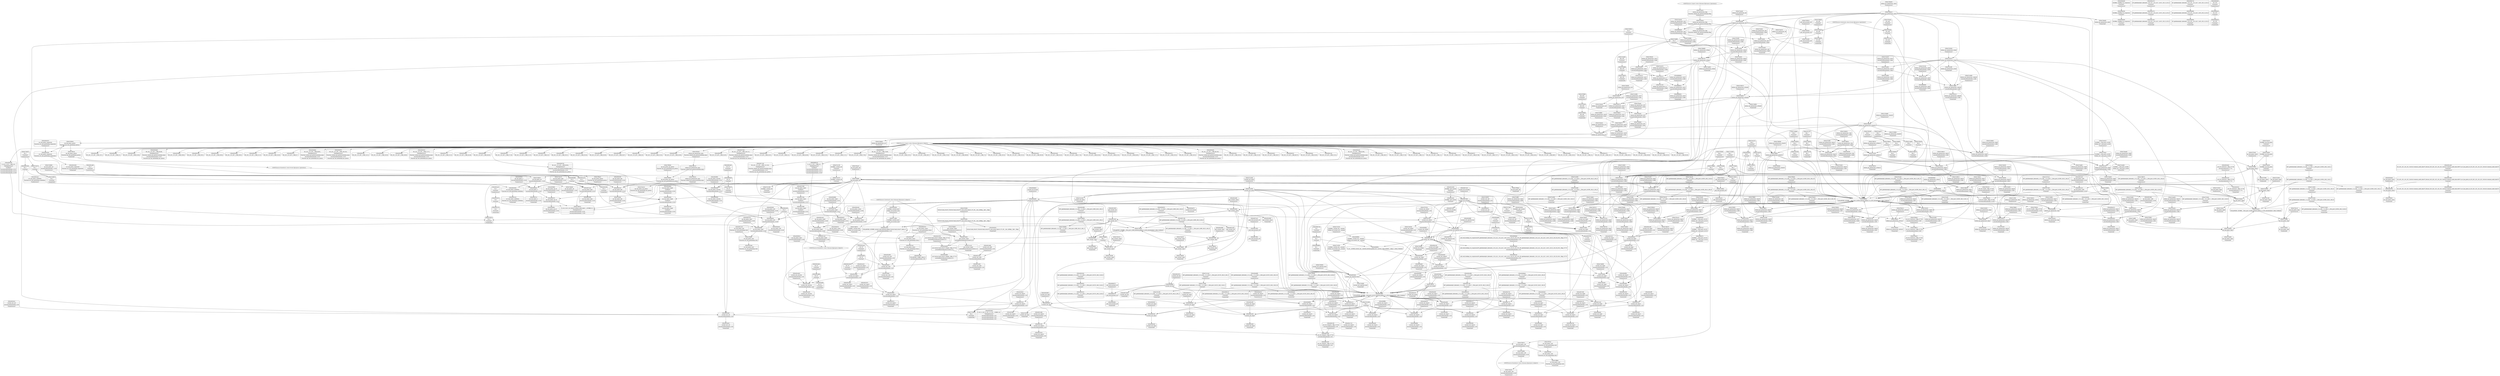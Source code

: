 digraph {
	CE0x582cac0 [shape=record,shape=Mrecord,label="{CE0x582cac0|i8_4|*Constant*|*SummSource*}"]
	CE0x57ff860 [shape=record,shape=Mrecord,label="{CE0x57ff860|avc_has_perm:_ssid|Function::avc_has_perm&Arg::ssid::|*SummSink*}"]
	CE0x5827300 [shape=record,shape=Mrecord,label="{CE0x5827300|ipc_has_perm:_tmp4|*LoadInst*|security/selinux/hooks.c,5131}"]
	CE0x581cbd0 [shape=record,shape=Mrecord,label="{CE0x581cbd0|current_sid:_call4|security/selinux/hooks.c,218|*SummSource*}"]
	CE0x5838270 [shape=record,shape=Mrecord,label="{CE0x5838270|current_sid:_tmp2|*SummSource*}"]
	CE0x5841ff0 [shape=record,shape=Mrecord,label="{CE0x5841ff0|current_sid:_tmp11|security/selinux/hooks.c,218|*SummSource*}"]
	CE0x582f6d0 [shape=record,shape=Mrecord,label="{CE0x582f6d0|ipc_has_perm:_ipc_id|security/selinux/hooks.c,5134|*SummSource*}"]
	CE0x57e8100 [shape=record,shape=Mrecord,label="{CE0x57e8100|selinux_ipc_permission:_tmp|*SummSink*}"]
	CE0x57f7f60 [shape=record,shape=Mrecord,label="{CE0x57f7f60|ipc_has_perm:_entry|*SummSink*}"]
	CE0x584b4d0 [shape=record,shape=Mrecord,label="{CE0x584b4d0|GLOBAL:_lockdep_rcu_suspicious|*Constant*|*SummSource*}"]
	CE0x583ffb0 [shape=record,shape=Mrecord,label="{CE0x583ffb0|current_sid:_tmp14|security/selinux/hooks.c,218|*SummSource*}"]
	CE0x57c2620 [shape=record,shape=Mrecord,label="{CE0x57c2620|i64*_getelementptr_inbounds_(_2_x_i64_,_2_x_i64_*___llvm_gcov_ctr294,_i64_0,_i64_0)|*Constant*|*SummSource*}"]
	CE0x5825bc0 [shape=record,shape=Mrecord,label="{CE0x5825bc0|80:_i32,_112:_i8*,_:_CRE_62,63_}"]
	CE0x57fc5d0 [shape=record,shape=Mrecord,label="{CE0x57fc5d0|selinux_ipc_permission:_tmp23|security/selinux/hooks.c,5497|*SummSink*}"]
	CE0x57db980 [shape=record,shape=Mrecord,label="{CE0x57db980|selinux_ipc_permission:_if.then|*SummSource*}"]
	CE0x583f460 [shape=record,shape=Mrecord,label="{CE0x583f460|current_sid:_tmp7|security/selinux/hooks.c,218|*SummSink*}"]
	CE0x5801ed0 [shape=record,shape=Mrecord,label="{CE0x5801ed0|80:_i32,_112:_i8*,_:_CRE_10,11_}"]
	CE0x57f0da0 [shape=record,shape=Mrecord,label="{CE0x57f0da0|i64*_getelementptr_inbounds_(_12_x_i64_,_12_x_i64_*___llvm_gcov_ctr293,_i64_0,_i64_10)|*Constant*|*SummSource*}"]
	CE0x57e0200 [shape=record,shape=Mrecord,label="{CE0x57e0200|current_sid:_tobool|security/selinux/hooks.c,218|*SummSink*}"]
	CE0x57ec0e0 [shape=record,shape=Mrecord,label="{CE0x57ec0e0|selinux_ipc_permission:_av.0}"]
	CE0x57e8660 [shape=record,shape=Mrecord,label="{CE0x57e8660|i64_8|*Constant*|*SummSource*}"]
	CE0x5803db0 [shape=record,shape=Mrecord,label="{CE0x5803db0|80:_i32,_112:_i8*,_:_CRE_0,1_}"]
	CE0x583c4f0 [shape=record,shape=Mrecord,label="{CE0x583c4f0|current_sid:_tmp3|*SummSource*}"]
	CE0x583ba90 [shape=record,shape=Mrecord,label="{CE0x583ba90|current_sid:_tmp8|security/selinux/hooks.c,218|*SummSink*}"]
	CE0x57d23d0 [shape=record,shape=Mrecord,label="{CE0x57d23d0|get_current:_tmp3|*SummSink*}"]
	CE0x5825530 [shape=record,shape=Mrecord,label="{CE0x5825530|80:_i32,_112:_i8*,_:_CRE_55,56_}"]
	CE0x57f1f60 [shape=record,shape=Mrecord,label="{CE0x57f1f60|selinux_ipc_permission:_tmp3|security/selinux/hooks.c,5488|*SummSink*}"]
	CE0x57c3bd0 [shape=record,shape=Mrecord,label="{CE0x57c3bd0|selinux_ipc_permission:_tmp2|security/selinux/hooks.c,5488|*SummSink*}"]
	CE0x57fc440 [shape=record,shape=Mrecord,label="{CE0x57fc440|i64*_getelementptr_inbounds_(_12_x_i64_,_12_x_i64_*___llvm_gcov_ctr293,_i64_0,_i64_11)|*Constant*|*SummSource*}"]
	CE0x5833170 [shape=record,shape=Mrecord,label="{CE0x5833170|current_sid:_if.then}"]
	CE0x581f570 [shape=record,shape=Mrecord,label="{CE0x581f570|current_sid:_tmp22|security/selinux/hooks.c,218|*SummSink*}"]
	CE0x57f32f0 [shape=record,shape=Mrecord,label="{CE0x57f32f0|%struct.task_struct*_(%struct.task_struct**)*_asm_movq_%gs:$_1:P_,$0_,_r,im,_dirflag_,_fpsr_,_flags_}"]
	"CONST[source:2(external),value:0(static)][purpose:{operation}]"
	CE0x57d0290 [shape=record,shape=Mrecord,label="{CE0x57d0290|selinux_ipc_permission:_tmp11|security/selinux/hooks.c,5490|*SummSink*}"]
	CE0x57fc560 [shape=record,shape=Mrecord,label="{CE0x57fc560|selinux_ipc_permission:_tmp22|security/selinux/hooks.c,5497|*SummSink*}"]
	CE0x57dab00 [shape=record,shape=Mrecord,label="{CE0x57dab00|i64*_getelementptr_inbounds_(_12_x_i64_,_12_x_i64_*___llvm_gcov_ctr293,_i64_0,_i64_6)|*Constant*}"]
	CE0x5821950 [shape=record,shape=Mrecord,label="{CE0x5821950|get_current:_bb|*SummSource*}"]
	CE0x57d65c0 [shape=record,shape=Mrecord,label="{CE0x57d65c0|selinux_ipc_permission:_tmp4|security/selinux/hooks.c,5488|*SummSink*}"]
	CE0x581dbc0 [shape=record,shape=Mrecord,label="{CE0x581dbc0|i32_78|*Constant*}"]
	CE0x5826a80 [shape=record,shape=Mrecord,label="{CE0x5826a80|80:_i32,_112:_i8*,_:_CRE_84,88_|*MultipleSource*|Function::selinux_ipc_permission&Arg::ipcp::|security/selinux/hooks.c,5131|Function::ipc_has_perm&Arg::ipc_perms::}"]
	CE0x582cc10 [shape=record,shape=Mrecord,label="{CE0x582cc10|i8_4|*Constant*|*SummSink*}"]
	CE0x57dcb00 [shape=record,shape=Mrecord,label="{CE0x57dcb00|GLOBAL:_ipc_has_perm|*Constant*}"]
	CE0x57d2310 [shape=record,shape=Mrecord,label="{CE0x57d2310|get_current:_tmp3|*SummSource*}"]
	CE0x57fa890 [shape=record,shape=Mrecord,label="{CE0x57fa890|ipc_has_perm:_bb}"]
	CE0x57fab10 [shape=record,shape=Mrecord,label="{CE0x57fab10|_call_void_mcount()_#3|*SummSource*}"]
	CE0x584c370 [shape=record,shape=Mrecord,label="{CE0x584c370|i8*_getelementptr_inbounds_(_45_x_i8_,_45_x_i8_*_.str12,_i32_0,_i32_0)|*Constant*}"]
	CE0x584d680 [shape=record,shape=Mrecord,label="{CE0x584d680|current_sid:_tmp18|security/selinux/hooks.c,218|*SummSink*}"]
	CE0x5830730 [shape=record,shape=Mrecord,label="{CE0x5830730|ipc_has_perm:_tmp7|security/selinux/hooks.c,5136|*SummSource*}"]
	CE0x57e0e40 [shape=record,shape=Mrecord,label="{CE0x57e0e40|i32_292|*Constant*}"]
	CE0x57f8840 [shape=record,shape=Mrecord,label="{CE0x57f8840|ipc_has_perm:_ipc_perms|Function::ipc_has_perm&Arg::ipc_perms::|*SummSource*}"]
	CE0x57c24e0 [shape=record,shape=Mrecord,label="{CE0x57c24e0|i64*_getelementptr_inbounds_(_2_x_i64_,_2_x_i64_*___llvm_gcov_ctr294,_i64_0,_i64_0)|*Constant*|*SummSink*}"]
	CE0x583acf0 [shape=record,shape=Mrecord,label="{CE0x583acf0|current_sid:_tmp13|security/selinux/hooks.c,218|*SummSink*}"]
	CE0x57d9e80 [shape=record,shape=Mrecord,label="{CE0x57d9e80|i32_292|*Constant*|*SummSource*}"]
	CE0x57ee4b0 [shape=record,shape=Mrecord,label="{CE0x57ee4b0|GLOBAL:___llvm_gcov_ctr293|Global_var:__llvm_gcov_ctr293|*SummSink*}"]
	CE0x584b660 [shape=record,shape=Mrecord,label="{CE0x584b660|i8*_getelementptr_inbounds_(_25_x_i8_,_25_x_i8_*_.str3,_i32_0,_i32_0)|*Constant*}"]
	CE0x5804560 [shape=record,shape=Mrecord,label="{CE0x5804560|selinux_ipc_permission:_bb}"]
	CE0x581d960 [shape=record,shape=Mrecord,label="{CE0x581d960|_ret_%struct.task_struct*_%tmp4,_!dbg_!27714|./arch/x86/include/asm/current.h,14|*SummSink*}"]
	CE0x58437e0 [shape=record,shape=Mrecord,label="{CE0x58437e0|current_sid:_land.lhs.true|*SummSink*}"]
	CE0x57da4a0 [shape=record,shape=Mrecord,label="{CE0x57da4a0|selinux_ipc_permission:_av.1|*SummSource*}"]
	CE0x57f2a00 [shape=record,shape=Mrecord,label="{CE0x57f2a00|selinux_ipc_permission:_tmp12|security/selinux/hooks.c,5491|*SummSource*}"]
	CE0x57ff240 [shape=record,shape=Mrecord,label="{CE0x57ff240|avc_has_perm:_entry|*SummSink*}"]
	CE0x581de30 [shape=record,shape=Mrecord,label="{CE0x581de30|current_sid:_sid|security/selinux/hooks.c,220|*SummSink*}"]
	CE0x5837df0 [shape=record,shape=Mrecord,label="{CE0x5837df0|_call_void_mcount()_#3}"]
	CE0x57d35a0 [shape=record,shape=Mrecord,label="{CE0x57d35a0|selinux_ipc_permission:_flag|Function::selinux_ipc_permission&Arg::flag::}"]
	CE0x57eefb0 [shape=record,shape=Mrecord,label="{CE0x57eefb0|i32_0|*Constant*}"]
	CE0x581d4f0 [shape=record,shape=Mrecord,label="{CE0x581d4f0|get_current:_entry|*SummSource*}"]
	CE0x58038f0 [shape=record,shape=Mrecord,label="{CE0x58038f0|i32_0|*Constant*}"]
	CE0x57f8110 [shape=record,shape=Mrecord,label="{CE0x57f8110|selinux_ipc_permission:_ipcp|Function::selinux_ipc_permission&Arg::ipcp::}"]
	CE0x57f5aa0 [shape=record,shape=Mrecord,label="{CE0x57f5aa0|selinux_ipc_permission:_or8|security/selinux/hooks.c,5491|*SummSource*}"]
	CE0x57fd7f0 [shape=record,shape=Mrecord,label="{CE0x57fd7f0|selinux_ipc_permission:_cmp|security/selinux/hooks.c,5493|*SummSink*}"]
	CE0x5824630 [shape=record,shape=Mrecord,label="{CE0x5824630|80:_i32,_112:_i8*,_:_CRE_39,40_}"]
	CE0x57ea510 [shape=record,shape=Mrecord,label="{CE0x57ea510|selinux_ipc_permission:_bb|*SummSink*}"]
	CE0x57fbc20 [shape=record,shape=Mrecord,label="{CE0x57fbc20|selinux_ipc_permission:_retval.0|*SummSource*}"]
	CE0x5838ae0 [shape=record,shape=Mrecord,label="{CE0x5838ae0|current_sid:_tmp6|security/selinux/hooks.c,218|*SummSink*}"]
	CE0x57f8ac0 [shape=record,shape=Mrecord,label="{CE0x57f8ac0|ipc_has_perm:_perms|Function::ipc_has_perm&Arg::perms::|*SummSource*}"]
	CE0x5800390 [shape=record,shape=Mrecord,label="{CE0x5800390|current_sid:_tmp16|security/selinux/hooks.c,218|*SummSink*}"]
	CE0x57cd060 [shape=record,shape=Mrecord,label="{CE0x57cd060|selinux_ipc_permission:_if.then6|*SummSink*}"]
	CE0x57ea020 [shape=record,shape=Mrecord,label="{CE0x57ea020|i64_5|*Constant*|*SummSource*}"]
	CE0x57e8b70 [shape=record,shape=Mrecord,label="{CE0x57e8b70|i32_1|*Constant*|*SummSink*}"]
	CE0x57f2b80 [shape=record,shape=Mrecord,label="{CE0x57f2b80|selinux_ipc_permission:_tmp18|security/selinux/hooks.c,5494|*SummSource*}"]
	CE0x57cda90 [shape=record,shape=Mrecord,label="{CE0x57cda90|ipc_has_perm:_tmp1|*SummSink*}"]
	CE0x57db1f0 [shape=record,shape=Mrecord,label="{CE0x57db1f0|get_current:_tmp1|*SummSource*}"]
	CE0x57d8710 [shape=record,shape=Mrecord,label="{CE0x57d8710|selinux_ipc_permission:_conv7|security/selinux/hooks.c,5491}"]
	CE0x57fd2e0 [shape=record,shape=Mrecord,label="{CE0x57fd2e0|selinux_ipc_permission:_conv1|security/selinux/hooks.c,5489|*SummSource*}"]
	CE0x57cd9f0 [shape=record,shape=Mrecord,label="{CE0x57cd9f0|ipc_has_perm:_tmp1|*SummSource*}"]
	CE0x57eea00 [shape=record,shape=Mrecord,label="{CE0x57eea00|i64_128|*Constant*|*SummSource*}"]
	CE0x57f17f0 [shape=record,shape=Mrecord,label="{CE0x57f17f0|i64_7|*Constant*|*SummSink*}"]
	CE0x57f56b0 [shape=record,shape=Mrecord,label="{CE0x57f56b0|i64_256|*Constant*|*SummSource*}"]
	CE0x57f58b0 [shape=record,shape=Mrecord,label="{CE0x57f58b0|i64_256|*Constant*|*SummSink*}"]
	CE0x57f0e50 [shape=record,shape=Mrecord,label="{CE0x57f0e50|i64*_getelementptr_inbounds_(_12_x_i64_,_12_x_i64_*___llvm_gcov_ctr293,_i64_0,_i64_10)|*Constant*|*SummSink*}"]
	CE0x50a00b0 [shape=record,shape=Mrecord,label="{CE0x50a00b0|selinux_ipc_permission:_tmp}"]
	CE0x5803190 [shape=record,shape=Mrecord,label="{CE0x5803190|80:_i32,_112:_i8*,_:_CRE_30,31_}"]
	CE0x57eebc0 [shape=record,shape=Mrecord,label="{CE0x57eebc0|i64_128|*Constant*|*SummSink*}"]
	CE0x582d120 [shape=record,shape=Mrecord,label="{CE0x582d120|ipc_has_perm:_key|security/selinux/hooks.c,5134}"]
	CE0x57efc20 [shape=record,shape=Mrecord,label="{CE0x57efc20|selinux_ipc_permission:_flag|Function::selinux_ipc_permission&Arg::flag::|*SummSource*}"]
	CE0x57f5a30 [shape=record,shape=Mrecord,label="{CE0x57f5a30|selinux_ipc_permission:_or8|security/selinux/hooks.c,5491}"]
	CE0x58271d0 [shape=record,shape=Mrecord,label="{CE0x58271d0|80:_i32,_112:_i8*,_:_CRE_112,120_|*MultipleSource*|Function::selinux_ipc_permission&Arg::ipcp::|security/selinux/hooks.c,5131|Function::ipc_has_perm&Arg::ipc_perms::}"]
	CE0x58012f0 [shape=record,shape=Mrecord,label="{CE0x58012f0|_ret_i32_%tmp24,_!dbg_!27742|security/selinux/hooks.c,220|*SummSource*}"]
	CE0x6d69990 [shape=record,shape=Mrecord,label="{CE0x6d69990|selinux_ipc_permission:_and4|security/selinux/hooks.c,5490|*SummSink*}"]
	CE0x57ffdb0 [shape=record,shape=Mrecord,label="{CE0x57ffdb0|selinux_ipc_permission:_tmp20|security/selinux/hooks.c,5496|*SummSource*}"]
	CE0x57d8f10 [shape=record,shape=Mrecord,label="{CE0x57d8f10|selinux_ipc_permission:_cmp|security/selinux/hooks.c,5493}"]
	CE0x57fddd0 [shape=record,shape=Mrecord,label="{CE0x57fddd0|get_current:_tmp4|./arch/x86/include/asm/current.h,14|*SummSource*}"]
	CE0x5837f80 [shape=record,shape=Mrecord,label="{CE0x5837f80|_call_void_mcount()_#3|*SummSink*}"]
	CE0x57dd470 [shape=record,shape=Mrecord,label="{CE0x57dd470|selinux_ipc_permission:_tmp13|security/selinux/hooks.c,5491|*SummSink*}"]
	CE0x5828890 [shape=record,shape=Mrecord,label="{CE0x5828890|ipc_has_perm:_tmp5|security/selinux/hooks.c,5131|*SummSource*}"]
	CE0x77228c0 [shape=record,shape=Mrecord,label="{CE0x77228c0|i64_1|*Constant*}"]
	CE0x584be20 [shape=record,shape=Mrecord,label="{CE0x584be20|i32_218|*Constant*|*SummSink*}"]
	CE0x6d69850 [shape=record,shape=Mrecord,label="{CE0x6d69850|selinux_ipc_permission:_conv2|security/selinux/hooks.c,5489|*SummSink*}"]
	CE0x57c20d0 [shape=record,shape=Mrecord,label="{CE0x57c20d0|i64*_getelementptr_inbounds_(_11_x_i64_,_11_x_i64_*___llvm_gcov_ctr125,_i64_0,_i64_1)|*Constant*}"]
	CE0x57edef0 [shape=record,shape=Mrecord,label="{CE0x57edef0|selinux_ipc_permission:_tmp8|security/selinux/hooks.c,5490|*SummSink*}"]
	CE0x584c470 [shape=record,shape=Mrecord,label="{CE0x584c470|i8*_getelementptr_inbounds_(_45_x_i8_,_45_x_i8_*_.str12,_i32_0,_i32_0)|*Constant*|*SummSource*}"]
	"CONST[source:0(mediator),value:0(static)][purpose:{operation}]"
	CE0x5836340 [shape=record,shape=Mrecord,label="{CE0x5836340|GLOBAL:___llvm_gcov_ctr125|Global_var:__llvm_gcov_ctr125|*SummSource*}"]
	CE0x5830f40 [shape=record,shape=Mrecord,label="{CE0x5830f40|ipc_has_perm:_tmp8|security/selinux/hooks.c,5136}"]
	CE0x581d3e0 [shape=record,shape=Mrecord,label="{CE0x581d3e0|get_current:_entry}"]
	CE0x5832c20 [shape=record,shape=Mrecord,label="{CE0x5832c20|avc_has_perm:_auditdata|Function::avc_has_perm&Arg::auditdata::|*SummSink*}"]
	CE0x57d2270 [shape=record,shape=Mrecord,label="{CE0x57d2270|get_current:_tmp3}"]
	CE0x57d39e0 [shape=record,shape=Mrecord,label="{CE0x57d39e0|current_sid:_if.then|*SummSink*}"]
	CE0x584b720 [shape=record,shape=Mrecord,label="{CE0x584b720|i8*_getelementptr_inbounds_(_25_x_i8_,_25_x_i8_*_.str3,_i32_0,_i32_0)|*Constant*|*SummSource*}"]
	CE0x57ea7c0 [shape=record,shape=Mrecord,label="{CE0x57ea7c0|i64_0|*Constant*|*SummSource*}"]
	CE0x57f4bc0 [shape=record,shape=Mrecord,label="{CE0x57f4bc0|selinux_ipc_permission:_tmp7|security/selinux/hooks.c,5489}"]
	CE0x583ac10 [shape=record,shape=Mrecord,label="{CE0x583ac10|current_sid:_tmp13|security/selinux/hooks.c,218}"]
	CE0x583e2d0 [shape=record,shape=Mrecord,label="{CE0x583e2d0|i32_0|*Constant*}"]
	CE0x584cb10 [shape=record,shape=Mrecord,label="{CE0x584cb10|i64*_getelementptr_inbounds_(_11_x_i64_,_11_x_i64_*___llvm_gcov_ctr125,_i64_0,_i64_9)|*Constant*|*SummSink*}"]
	CE0x57ec490 [shape=record,shape=Mrecord,label="{CE0x57ec490|i64*_getelementptr_inbounds_(_12_x_i64_,_12_x_i64_*___llvm_gcov_ctr293,_i64_0,_i64_3)|*Constant*|*SummSink*}"]
	CE0x583b370 [shape=record,shape=Mrecord,label="{CE0x583b370|_call_void_mcount()_#3|*SummSource*}"]
	CE0x5820870 [shape=record,shape=Mrecord,label="{CE0x5820870|i64*_getelementptr_inbounds_(_2_x_i64_,_2_x_i64_*___llvm_gcov_ctr98,_i64_0,_i64_0)|*Constant*|*SummSource*}"]
	CE0x57f55e0 [shape=record,shape=Mrecord,label="{CE0x57f55e0|i64_256|*Constant*}"]
	CE0x5840f00 [shape=record,shape=Mrecord,label="{CE0x5840f00|current_sid:_tmp10|security/selinux/hooks.c,218|*SummSource*}"]
	CE0x6d69620 [shape=record,shape=Mrecord,label="{CE0x6d69620|selinux_ipc_permission:_conv2|security/selinux/hooks.c,5489}"]
	CE0x57d3a70 [shape=record,shape=Mrecord,label="{CE0x57d3a70|current_sid:_if.end}"]
	CE0x6b889c0 [shape=record,shape=Mrecord,label="{CE0x6b889c0|selinux_ipc_permission:_flag|Function::selinux_ipc_permission&Arg::flag::|*SummSink*}"]
	CE0x5842fa0 [shape=record,shape=Mrecord,label="{CE0x5842fa0|current_sid:_tmp12|security/selinux/hooks.c,218}"]
	CE0x57fc020 [shape=record,shape=Mrecord,label="{CE0x57fc020|selinux_ipc_permission:_tmp22|security/selinux/hooks.c,5497}"]
	CE0x57d1160 [shape=record,shape=Mrecord,label="{CE0x57d1160|ipc_has_perm:_tmp2|*SummSink*}"]
	CE0x5821610 [shape=record,shape=Mrecord,label="{CE0x5821610|current_sid:_tmp24|security/selinux/hooks.c,220|*SummSink*}"]
	CE0x5803f80 [shape=record,shape=Mrecord,label="{CE0x5803f80|ipc_has_perm:_security|security/selinux/hooks.c,5131|*SummSource*}"]
	CE0x583c450 [shape=record,shape=Mrecord,label="{CE0x583c450|current_sid:_tmp3}"]
	CE0x581cd40 [shape=record,shape=Mrecord,label="{CE0x581cd40|current_sid:_call4|security/selinux/hooks.c,218|*SummSink*}"]
	CE0x57e8a40 [shape=record,shape=Mrecord,label="{CE0x57e8a40|selinux_ipc_permission:_if.end10}"]
	CE0x57dcc30 [shape=record,shape=Mrecord,label="{CE0x57dcc30|GLOBAL:_ipc_has_perm|*Constant*|*SummSource*}"]
	CE0x583d700 [shape=record,shape=Mrecord,label="{CE0x583d700|i1_true|*Constant*|*SummSink*}"]
	CE0x57ed560 [shape=record,shape=Mrecord,label="{CE0x57ed560|i64_1|*Constant*}"]
	CE0x5825cb0 [shape=record,shape=Mrecord,label="{CE0x5825cb0|80:_i32,_112:_i8*,_:_CRE_63,64_}"]
	CE0x57cd6e0 [shape=record,shape=Mrecord,label="{CE0x57cd6e0|selinux_ipc_permission:_tmp6|security/selinux/hooks.c,5489|*SummSource*}"]
	CE0x5831410 [shape=record,shape=Mrecord,label="{CE0x5831410|ipc_has_perm:_call2|security/selinux/hooks.c,5136}"]
	CE0x581edc0 [shape=record,shape=Mrecord,label="{CE0x581edc0|current_sid:_security|security/selinux/hooks.c,218|*SummSource*}"]
	CE0x57dd6e0 [shape=record,shape=Mrecord,label="{CE0x57dd6e0|selinux_ipc_permission:_tmp13|security/selinux/hooks.c,5491}"]
	CE0x57db720 [shape=record,shape=Mrecord,label="{CE0x57db720|selinux_ipc_permission:_if.then}"]
	CE0x5800270 [shape=record,shape=Mrecord,label="{CE0x5800270|current_sid:_tmp16|security/selinux/hooks.c,218|*SummSource*}"]
	CE0x57e7480 [shape=record,shape=Mrecord,label="{CE0x57e7480|i64_3|*Constant*}"]
	CE0x583a870 [shape=record,shape=Mrecord,label="{CE0x583a870|current_sid:_do.end|*SummSink*}"]
	CE0x57da020 [shape=record,shape=Mrecord,label="{CE0x57da020|i32_292|*Constant*|*SummSink*}"]
	CE0x5843e40 [shape=record,shape=Mrecord,label="{CE0x5843e40|current_sid:_tobool1|security/selinux/hooks.c,218}"]
	CE0x58259e0 [shape=record,shape=Mrecord,label="{CE0x58259e0|80:_i32,_112:_i8*,_:_CRE_60,61_}"]
	CE0x57e5e70 [shape=record,shape=Mrecord,label="{CE0x57e5e70|ipc_has_perm:_type|security/selinux/hooks.c,5133|*SummSource*}"]
	CE0x5833370 [shape=record,shape=Mrecord,label="{CE0x5833370|current_sid:_if.end|*SummSink*}"]
	CE0x581e9c0 [shape=record,shape=Mrecord,label="{CE0x581e9c0|i32_22|*Constant*|*SummSource*}"]
	CE0x5836df0 [shape=record,shape=Mrecord,label="{CE0x5836df0|get_current:_tmp2|*SummSource*}"]
	CE0x5802920 [shape=record,shape=Mrecord,label="{CE0x5802920|80:_i32,_112:_i8*,_:_CRE_21,22_}"]
	CE0x57d38f0 [shape=record,shape=Mrecord,label="{CE0x57d38f0|current_sid:_land.lhs.true2|*SummSink*}"]
	CE0x57db510 [shape=record,shape=Mrecord,label="{CE0x57db510|selinux_ipc_permission:_if.then12|*SummSource*}"]
	CE0x58008b0 [shape=record,shape=Mrecord,label="{CE0x58008b0|i8_1|*Constant*|*SummSink*}"]
	CE0x57dfcd0 [shape=record,shape=Mrecord,label="{CE0x57dfcd0|ipc_has_perm:_tmp|*SummSink*}"]
	CE0x582d640 [shape=record,shape=Mrecord,label="{CE0x582d640|ipc_has_perm:_tmp6|*LoadInst*|security/selinux/hooks.c,5134|*SummSource*}"]
	CE0x5826520 [shape=record,shape=Mrecord,label="{CE0x5826520|80:_i32,_112:_i8*,_:_CRE_72,73_|*MultipleSource*|Function::selinux_ipc_permission&Arg::ipcp::|security/selinux/hooks.c,5131|Function::ipc_has_perm&Arg::ipc_perms::}"]
	CE0x57f3aa0 [shape=record,shape=Mrecord,label="{CE0x57f3aa0|i64_2|*Constant*}"]
	CE0x581ddc0 [shape=record,shape=Mrecord,label="{CE0x581ddc0|current_sid:_cred|security/selinux/hooks.c,218}"]
	CE0x5837430 [shape=record,shape=Mrecord,label="{CE0x5837430|current_sid:_tmp6|security/selinux/hooks.c,218}"]
	CE0x5825170 [shape=record,shape=Mrecord,label="{CE0x5825170|80:_i32,_112:_i8*,_:_CRE_51,52_}"]
	CE0x5824bd0 [shape=record,shape=Mrecord,label="{CE0x5824bd0|80:_i32,_112:_i8*,_:_CRE_45,46_}"]
	CE0x582fc90 [shape=record,shape=Mrecord,label="{CE0x582fc90|ipc_has_perm:_sid1|security/selinux/hooks.c,5136|*SummSource*}"]
	CE0x5830150 [shape=record,shape=Mrecord,label="{CE0x5830150|avc_has_perm:_entry}"]
	CE0x57f8ca0 [shape=record,shape=Mrecord,label="{CE0x57f8ca0|ipc_has_perm:_perms|Function::ipc_has_perm&Arg::perms::|*SummSink*}"]
	CE0x5824f90 [shape=record,shape=Mrecord,label="{CE0x5824f90|80:_i32,_112:_i8*,_:_CRE_49,50_}"]
	CE0x584c4e0 [shape=record,shape=Mrecord,label="{CE0x584c4e0|i8*_getelementptr_inbounds_(_45_x_i8_,_45_x_i8_*_.str12,_i32_0,_i32_0)|*Constant*|*SummSink*}"]
	CE0x57f8a50 [shape=record,shape=Mrecord,label="{CE0x57f8a50|_ret_i32_%call2,_!dbg_!27728|security/selinux/hooks.c,5136}"]
	CE0x57d3830 [shape=record,shape=Mrecord,label="{CE0x57d3830|current_sid:_land.lhs.true2|*SummSource*}"]
	CE0x57f82c0 [shape=record,shape=Mrecord,label="{CE0x57f82c0|selinux_ipc_permission:_ipcp|Function::selinux_ipc_permission&Arg::ipcp::|*SummSink*}"]
	CE0x5841f10 [shape=record,shape=Mrecord,label="{CE0x5841f10|current_sid:_tmp11|security/selinux/hooks.c,218}"]
	CE0x57db0b0 [shape=record,shape=Mrecord,label="{CE0x57db0b0|selinux_ipc_permission:_if.end13|*SummSource*}"]
	CE0x583ec30 [shape=record,shape=Mrecord,label="{CE0x583ec30|i1_true|*Constant*}"]
	CE0x57e65f0 [shape=record,shape=Mrecord,label="{CE0x57e65f0|selinux_ipc_permission:_tmp16|security/selinux/hooks.c,5493|*SummSink*}"]
	CE0x5802ec0 [shape=record,shape=Mrecord,label="{CE0x5802ec0|80:_i32,_112:_i8*,_:_CRE_27,28_}"]
	CE0x581f300 [shape=record,shape=Mrecord,label="{CE0x581f300|current_sid:_tmp22|security/selinux/hooks.c,218}"]
	CE0x57eedc0 [shape=record,shape=Mrecord,label="{CE0x57eedc0|selinux_ipc_permission:_tobool|security/selinux/hooks.c,5488|*SummSink*}"]
	CE0x58020b0 [shape=record,shape=Mrecord,label="{CE0x58020b0|80:_i32,_112:_i8*,_:_CRE_12,13_}"]
	CE0x57e6300 [shape=record,shape=Mrecord,label="{CE0x57e6300|selinux_ipc_permission:_tmp16|security/selinux/hooks.c,5493}"]
	CE0x5828700 [shape=record,shape=Mrecord,label="{CE0x5828700|ipc_has_perm:_tmp5|security/selinux/hooks.c,5131}"]
	CE0x57fbac0 [shape=record,shape=Mrecord,label="{CE0x57fbac0|selinux_ipc_permission:_retval.0}"]
	CE0x5827690 [shape=record,shape=Mrecord,label="{CE0x5827690|ipc_has_perm:_tmp4|*LoadInst*|security/selinux/hooks.c,5131|*SummSink*}"]
	CE0x57c21a0 [shape=record,shape=Mrecord,label="{CE0x57c21a0|i64*_getelementptr_inbounds_(_11_x_i64_,_11_x_i64_*___llvm_gcov_ctr125,_i64_0,_i64_1)|*Constant*|*SummSource*}"]
	CE0x57f19f0 [shape=record,shape=Mrecord,label="{CE0x57f19f0|selinux_ipc_permission:_tmp14|security/selinux/hooks.c,5493|*SummSource*}"]
	CE0x58005c0 [shape=record,shape=Mrecord,label="{CE0x58005c0|i8_1|*Constant*}"]
	CE0x583f690 [shape=record,shape=Mrecord,label="{CE0x583f690|GLOBAL:_current_sid.__warned|Global_var:current_sid.__warned}"]
	CE0x57e8d20 [shape=record,shape=Mrecord,label="{CE0x57e8d20|ipc_has_perm:_ad|security/selinux/hooks.c, 5128}"]
	CE0x57e76e0 [shape=record,shape=Mrecord,label="{CE0x57e76e0|current_sid:_tmp4|security/selinux/hooks.c,218}"]
	CE0x5801a20 [shape=record,shape=Mrecord,label="{CE0x5801a20|80:_i32,_112:_i8*,_:_CRE_5,6_}"]
	CE0x57f8e50 [shape=record,shape=Mrecord,label="{CE0x57f8e50|selinux_ipc_permission:_tmp22|security/selinux/hooks.c,5497|*SummSource*}"]
	CE0x57f1b00 [shape=record,shape=Mrecord,label="{CE0x57f1b00|selinux_ipc_permission:_tmp14|security/selinux/hooks.c,5493|*SummSink*}"]
	CE0x5821a30 [shape=record,shape=Mrecord,label="{CE0x5821a30|get_current:_bb|*SummSink*}"]
	CE0x57cd540 [shape=record,shape=Mrecord,label="{CE0x57cd540|COLLAPSED:_GCMRE___llvm_gcov_ctr98_internal_global_2_x_i64_zeroinitializer:_elem_0:default:}"]
	CE0x581ed00 [shape=record,shape=Mrecord,label="{CE0x581ed00|current_sid:_security|security/selinux/hooks.c,218}"]
	CE0x57e9610 [shape=record,shape=Mrecord,label="{CE0x57e9610|selinux_ipc_permission:_tmp15|security/selinux/hooks.c,5493|*SummSource*}"]
	CE0x582ce20 [shape=record,shape=Mrecord,label="{CE0x582ce20|i32_3|*Constant*}"]
	CE0x581df30 [shape=record,shape=Mrecord,label="{CE0x581df30|current_sid:_cred|security/selinux/hooks.c,218|*SummSource*}"]
	CE0x57cd840 [shape=record,shape=Mrecord,label="{CE0x57cd840|selinux_ipc_permission:_tmp7|security/selinux/hooks.c,5489|*SummSink*}"]
	CE0x57d94e0 [shape=record,shape=Mrecord,label="{CE0x57d94e0|selinux_ipc_permission:_if.end13|*SummSink*}"]
	CE0x57c3ac0 [shape=record,shape=Mrecord,label="{CE0x57c3ac0|GLOBAL:___llvm_gcov_ctr293|Global_var:__llvm_gcov_ctr293}"]
	CE0x58337e0 [shape=record,shape=Mrecord,label="{CE0x58337e0|current_sid:_tmp4|security/selinux/hooks.c,218|*SummSink*}"]
	CE0x5844060 [shape=record,shape=Mrecord,label="{CE0x5844060|current_sid:_tobool1|security/selinux/hooks.c,218|*SummSink*}"]
	CE0x5802830 [shape=record,shape=Mrecord,label="{CE0x5802830|80:_i32,_112:_i8*,_:_CRE_20,21_}"]
	CE0x5803d40 [shape=record,shape=Mrecord,label="{CE0x5803d40|ipc_has_perm:_security|security/selinux/hooks.c,5131|*SummSink*}"]
	CE0x5832de0 [shape=record,shape=Mrecord,label="{CE0x5832de0|_ret_i32_%retval.0,_!dbg_!27728|security/selinux/avc.c,775|*SummSource*}"]
	CE0x581e890 [shape=record,shape=Mrecord,label="{CE0x581e890|i32_22|*Constant*}"]
	"CONST[source:1(input),value:2(dynamic)][purpose:{operation}]"
	CE0x57d1080 [shape=record,shape=Mrecord,label="{CE0x57d1080|ipc_has_perm:_tmp2}"]
	CE0x58328e0 [shape=record,shape=Mrecord,label="{CE0x58328e0|current_sid:_if.end|*SummSource*}"]
	CE0x581c350 [shape=record,shape=Mrecord,label="{CE0x581c350|current_sid:_tmp20|security/selinux/hooks.c,218}"]
	"CONST[source:1(input),value:2(dynamic)][purpose:{object}]"
	CE0x57f16e0 [shape=record,shape=Mrecord,label="{CE0x57f16e0|i64*_getelementptr_inbounds_(_12_x_i64_,_12_x_i64_*___llvm_gcov_ctr293,_i64_0,_i64_9)|*Constant*|*SummSink*}"]
	CE0x582eba0 [shape=record,shape=Mrecord,label="{CE0x582eba0|avc_has_perm:_entry|*SummSource*}"]
	CE0x5843620 [shape=record,shape=Mrecord,label="{CE0x5843620|current_sid:_land.lhs.true}"]
	CE0x5803460 [shape=record,shape=Mrecord,label="{CE0x5803460|80:_i32,_112:_i8*,_:_CRE_33,34_}"]
	CE0x58310c0 [shape=record,shape=Mrecord,label="{CE0x58310c0|ipc_has_perm:_tmp8|security/selinux/hooks.c,5136|*SummSource*}"]
	CE0x583a7b0 [shape=record,shape=Mrecord,label="{CE0x583a7b0|current_sid:_bb|*SummSource*}"]
	CE0x5834190 [shape=record,shape=Mrecord,label="{CE0x5834190|current_sid:_tmp5|security/selinux/hooks.c,218|*SummSource*}"]
	CE0x5800150 [shape=record,shape=Mrecord,label="{CE0x5800150|i64*_getelementptr_inbounds_(_12_x_i64_,_12_x_i64_*___llvm_gcov_ctr293,_i64_0,_i64_10)|*Constant*}"]
	CE0x5831a00 [shape=record,shape=Mrecord,label="{CE0x5831a00|i32_(i32,_i32,_i16,_i32,_%struct.common_audit_data*)*_bitcast_(i32_(i32,_i32,_i16,_i32,_%struct.common_audit_data.495*)*_avc_has_perm_to_i32_(i32,_i32,_i16,_i32,_%struct.common_audit_data*)*)|*Constant*|*SummSource*}"]
	CE0x57edb70 [shape=record,shape=Mrecord,label="{CE0x57edb70|GLOBAL:_current_task|Global_var:current_task|*SummSink*}"]
	CE0x57ee2c0 [shape=record,shape=Mrecord,label="{CE0x57ee2c0|i64_0|*Constant*|*SummSink*}"]
	CE0x584d510 [shape=record,shape=Mrecord,label="{CE0x584d510|current_sid:_tmp18|security/selinux/hooks.c,218|*SummSource*}"]
	CE0x581dc30 [shape=record,shape=Mrecord,label="{CE0x581dc30|i32_78|*Constant*|*SummSink*}"]
	CE0x5802fb0 [shape=record,shape=Mrecord,label="{CE0x5802fb0|80:_i32,_112:_i8*,_:_CRE_28,29_}"]
	CE0x57e82d0 [shape=record,shape=Mrecord,label="{CE0x57e82d0|selinux_ipc_permission:_tmp1|*SummSink*}"]
	CE0x58425e0 [shape=record,shape=Mrecord,label="{CE0x58425e0|i64*_getelementptr_inbounds_(_11_x_i64_,_11_x_i64_*___llvm_gcov_ctr125,_i64_0,_i64_0)|*Constant*|*SummSource*}"]
	CE0x57f2990 [shape=record,shape=Mrecord,label="{CE0x57f2990|selinux_ipc_permission:_tmp12|security/selinux/hooks.c,5491}"]
	CE0x57d5ed0 [shape=record,shape=Mrecord,label="{CE0x57d5ed0|selinux_ipc_permission:_av.0|*SummSink*}"]
	CE0x57eaf20 [shape=record,shape=Mrecord,label="{CE0x57eaf20|selinux_ipc_permission:_tmp4|security/selinux/hooks.c,5488}"]
	CE0x5843920 [shape=record,shape=Mrecord,label="{CE0x5843920|i64*_getelementptr_inbounds_(_11_x_i64_,_11_x_i64_*___llvm_gcov_ctr125,_i64_0,_i64_0)|*Constant*}"]
	CE0x57e8ad0 [shape=record,shape=Mrecord,label="{CE0x57e8ad0|selinux_ipc_permission:_entry|*SummSink*}"]
	CE0x57ce090 [shape=record,shape=Mrecord,label="{CE0x57ce090|selinux_ipc_permission:_tobool5|security/selinux/hooks.c,5490|*SummSource*}"]
	CE0x57c2880 [shape=record,shape=Mrecord,label="{CE0x57c2880|ipc_has_perm:_tmp}"]
	CE0x5831540 [shape=record,shape=Mrecord,label="{CE0x5831540|ipc_has_perm:_call2|security/selinux/hooks.c,5136|*SummSource*}"]
	CE0x57ec900 [shape=record,shape=Mrecord,label="{CE0x57ec900|selinux_ipc_permission:_conv3|security/selinux/hooks.c,5490}"]
	CE0x57f7d30 [shape=record,shape=Mrecord,label="{CE0x57f7d30|ipc_has_perm:_entry}"]
	CE0x584d3e0 [shape=record,shape=Mrecord,label="{CE0x584d3e0|current_sid:_tmp18|security/selinux/hooks.c,218}"]
	CE0x57f3eb0 [shape=record,shape=Mrecord,label="{CE0x57f3eb0|i64*_getelementptr_inbounds_(_2_x_i64_,_2_x_i64_*___llvm_gcov_ctr294,_i64_0,_i64_1)|*Constant*|*SummSource*}"]
	CE0x57f7e00 [shape=record,shape=Mrecord,label="{CE0x57f7e00|ipc_has_perm:_entry|*SummSource*}"]
	CE0x583ac80 [shape=record,shape=Mrecord,label="{CE0x583ac80|current_sid:_tmp13|security/selinux/hooks.c,218|*SummSource*}"]
	CE0x5802dd0 [shape=record,shape=Mrecord,label="{CE0x5802dd0|80:_i32,_112:_i8*,_:_CRE_26,27_}"]
	CE0x57d7cf0 [shape=record,shape=Mrecord,label="{CE0x57d7cf0|selinux_ipc_permission:_and4|security/selinux/hooks.c,5490|*SummSource*}"]
	CE0x584b560 [shape=record,shape=Mrecord,label="{CE0x584b560|GLOBAL:_lockdep_rcu_suspicious|*Constant*|*SummSink*}"]
	CE0x57c2f10 [shape=record,shape=Mrecord,label="{CE0x57c2f10|i64*_getelementptr_inbounds_(_2_x_i64_,_2_x_i64_*___llvm_gcov_ctr294,_i64_0,_i64_1)|*Constant*|*SummSink*}"]
	CE0x57ec800 [shape=record,shape=Mrecord,label="{CE0x57ec800|i64*_getelementptr_inbounds_(_12_x_i64_,_12_x_i64_*___llvm_gcov_ctr293,_i64_0,_i64_3)|*Constant*|*SummSource*}"]
	CE0x57e8550 [shape=record,shape=Mrecord,label="{CE0x57e8550|i64_8|*Constant*}"]
	CE0x583b460 [shape=record,shape=Mrecord,label="{CE0x583b460|_call_void_mcount()_#3|*SummSink*}"]
	CE0x582f570 [shape=record,shape=Mrecord,label="{CE0x582f570|ipc_has_perm:_ipc_id|security/selinux/hooks.c,5134}"]
	CE0x58201b0 [shape=record,shape=Mrecord,label="{CE0x58201b0|i32_1|*Constant*}"]
	CE0x5845850 [shape=record,shape=Mrecord,label="{CE0x5845850|current_sid:_tmp15|security/selinux/hooks.c,218|*SummSink*}"]
	CE0x5833710 [shape=record,shape=Mrecord,label="{CE0x5833710|GLOBAL:___llvm_gcov_ctr125|Global_var:__llvm_gcov_ctr125}"]
	CE0x57d9030 [shape=record,shape=Mrecord,label="{CE0x57d9030|selinux_ipc_permission:_cmp|security/selinux/hooks.c,5493|*SummSource*}"]
	CE0x57cdc70 [shape=record,shape=Mrecord,label="{CE0x57cdc70|i32_1|*Constant*}"]
	CE0x58311a0 [shape=record,shape=Mrecord,label="{CE0x58311a0|ipc_has_perm:_tmp8|security/selinux/hooks.c,5136|*SummSink*}"]
	CE0x5839350 [shape=record,shape=Mrecord,label="{CE0x5839350|current_sid:_tmp1|*SummSource*}"]
	CE0x57fd110 [shape=record,shape=Mrecord,label="{CE0x57fd110|selinux_ipc_permission:_or|security/selinux/hooks.c,5489}"]
	CE0x5838200 [shape=record,shape=Mrecord,label="{CE0x5838200|current_sid:_tmp2}"]
	CE0x57e1380 [shape=record,shape=Mrecord,label="{CE0x57e1380|current_sid:_entry}"]
	"CONST[source:0(mediator),value:2(dynamic)][purpose:{object}]"
	CE0x584cb80 [shape=record,shape=Mrecord,label="{CE0x584cb80|current_sid:_tmp17|security/selinux/hooks.c,218}"]
	CE0x5801cf0 [shape=record,shape=Mrecord,label="{CE0x5801cf0|80:_i32,_112:_i8*,_:_CRE_8,9_}"]
	CE0x58450d0 [shape=record,shape=Mrecord,label="{CE0x58450d0|GLOBAL:_current_task|Global_var:current_task|*SummSource*}"]
	CE0x5837c40 [shape=record,shape=Mrecord,label="{CE0x5837c40|current_sid:_do.body|*SummSource*}"]
	CE0x58302f0 [shape=record,shape=Mrecord,label="{CE0x58302f0|0:_i16,_4:_i32,_:_CRE_4,8_|*MultipleSource*|*LoadInst*|security/selinux/hooks.c,5131|security/selinux/hooks.c,5131|security/selinux/hooks.c,5136}"]
	CE0x58361c0 [shape=record,shape=Mrecord,label="{CE0x58361c0|i64*_getelementptr_inbounds_(_11_x_i64_,_11_x_i64_*___llvm_gcov_ctr125,_i64_0,_i64_6)|*Constant*|*SummSink*}"]
	CE0x583fc60 [shape=record,shape=Mrecord,label="{CE0x583fc60|i64*_getelementptr_inbounds_(_11_x_i64_,_11_x_i64_*___llvm_gcov_ctr125,_i64_0,_i64_8)|*Constant*|*SummSink*}"]
	CE0x5802b00 [shape=record,shape=Mrecord,label="{CE0x5802b00|80:_i32,_112:_i8*,_:_CRE_23,24_}"]
	CE0x57f45a0 [shape=record,shape=Mrecord,label="{CE0x57f45a0|i32_146|*Constant*|*SummSource*}"]
	CE0x57f8500 [shape=record,shape=Mrecord,label="{CE0x57f8500|ipc_has_perm:_perms|Function::ipc_has_perm&Arg::perms::}"]
	CE0x5803cd0 [shape=record,shape=Mrecord,label="{CE0x5803cd0|i32_10|*Constant*|*SummSource*}"]
	CE0x5825800 [shape=record,shape=Mrecord,label="{CE0x5825800|80:_i32,_112:_i8*,_:_CRE_58,59_}"]
	CE0x582c970 [shape=record,shape=Mrecord,label="{CE0x582c970|i8_4|*Constant*}"]
	CE0x581d5d0 [shape=record,shape=Mrecord,label="{CE0x581d5d0|get_current:_entry|*SummSink*}"]
	CE0x5803550 [shape=record,shape=Mrecord,label="{CE0x5803550|80:_i32,_112:_i8*,_:_CRE_34,35_}"]
	CE0x57d7c50 [shape=record,shape=Mrecord,label="{CE0x57d7c50|selinux_ipc_permission:_and4|security/selinux/hooks.c,5490}"]
	CE0x58270a0 [shape=record,shape=Mrecord,label="{CE0x58270a0|80:_i32,_112:_i8*,_:_CRE_104,112_|*MultipleSource*|Function::selinux_ipc_permission&Arg::ipcp::|security/selinux/hooks.c,5131|Function::ipc_has_perm&Arg::ipc_perms::}"]
	CE0x57c3b30 [shape=record,shape=Mrecord,label="{CE0x57c3b30|selinux_ipc_permission:_tmp2|security/selinux/hooks.c,5488|*SummSource*}"]
	CE0x57f1750 [shape=record,shape=Mrecord,label="{CE0x57f1750|i64_7|*Constant*|*SummSource*}"]
	CE0x57cdf60 [shape=record,shape=Mrecord,label="{CE0x57cdf60|selinux_ipc_permission:_tobool5|security/selinux/hooks.c,5490}"]
	CE0x57ff7a0 [shape=record,shape=Mrecord,label="{CE0x57ff7a0|avc_has_perm:_ssid|Function::avc_has_perm&Arg::ssid::|*SummSource*}"]
	CE0x5804470 [shape=record,shape=Mrecord,label="{CE0x5804470|selinux_ipc_permission:_tmp11|security/selinux/hooks.c,5490|*SummSource*}"]
	CE0x57e6e70 [shape=record,shape=Mrecord,label="{CE0x57e6e70|i32_10|*Constant*|*SummSink*}"]
	CE0x5825080 [shape=record,shape=Mrecord,label="{CE0x5825080|80:_i32,_112:_i8*,_:_CRE_50,51_}"]
	CE0x57cdef0 [shape=record,shape=Mrecord,label="{CE0x57cdef0|i64_4|*Constant*}"]
	CE0x5801900 [shape=record,shape=Mrecord,label="{CE0x5801900|80:_i32,_112:_i8*,_:_CRE_4,5_}"]
	CE0x5832670 [shape=record,shape=Mrecord,label="{CE0x5832670|avc_has_perm:_requested|Function::avc_has_perm&Arg::requested::|*SummSource*}"]
	CE0x57f09c0 [shape=record,shape=Mrecord,label="{CE0x57f09c0|i64_4|*Constant*}"]
	CE0x581e5c0 [shape=record,shape=Mrecord,label="{CE0x581e5c0|current_sid:_tmp21|security/selinux/hooks.c,218|*SummSource*}"]
	CE0x5824ea0 [shape=record,shape=Mrecord,label="{CE0x5824ea0|80:_i32,_112:_i8*,_:_CRE_48,49_}"]
	CE0x5837a90 [shape=record,shape=Mrecord,label="{CE0x5837a90|current_sid:_bb|*SummSink*}"]
	CE0x5843f30 [shape=record,shape=Mrecord,label="{CE0x5843f30|current_sid:_tobool1|security/selinux/hooks.c,218|*SummSource*}"]
	CE0x57f92b0 [shape=record,shape=Mrecord,label="{CE0x57f92b0|_ret_i32_%call2,_!dbg_!27728|security/selinux/hooks.c,5136|*SummSink*}"]
	CE0x582d760 [shape=record,shape=Mrecord,label="{CE0x582d760|ipc_has_perm:_tmp6|*LoadInst*|security/selinux/hooks.c,5134|*SummSink*}"]
	CE0x57f3a30 [shape=record,shape=Mrecord,label="{CE0x57f3a30|current_sid:_tmp4|security/selinux/hooks.c,218|*SummSource*}"]
	CE0x5830c90 [shape=record,shape=Mrecord,label="{CE0x5830c90|ipc_has_perm:_sclass|security/selinux/hooks.c,5136|*SummSource*}"]
	CE0x584bac0 [shape=record,shape=Mrecord,label="{CE0x584bac0|i32_218|*Constant*}"]
	CE0x57f9140 [shape=record,shape=Mrecord,label="{CE0x57f9140|_ret_i32_%call2,_!dbg_!27728|security/selinux/hooks.c,5136|*SummSource*}"]
	CE0x57e6010 [shape=record,shape=Mrecord,label="{CE0x57e6010|0:_i8,_8:_i32,_24:_%struct.selinux_audit_data*,_:_SCMRE_0,1_|*MultipleSource*|security/selinux/hooks.c,5133|security/selinux/hooks.c, 5128}"]
	CE0x583a140 [shape=record,shape=Mrecord,label="{CE0x583a140|current_sid:_tmp8|security/selinux/hooks.c,218|*SummSource*}"]
	CE0x58301c0 [shape=record,shape=Mrecord,label="{CE0x58301c0|0:_i16,_4:_i32,_:_CRE_0,2_|*MultipleSource*|*LoadInst*|security/selinux/hooks.c,5131|security/selinux/hooks.c,5131|security/selinux/hooks.c,5136}"]
	CE0x58274b0 [shape=record,shape=Mrecord,label="{CE0x58274b0|ipc_has_perm:_tmp4|*LoadInst*|security/selinux/hooks.c,5131|*SummSource*}"]
	CE0x5800c40 [shape=record,shape=Mrecord,label="{CE0x5800c40|_call_void_lockdep_rcu_suspicious(i8*_getelementptr_inbounds_(_25_x_i8_,_25_x_i8_*_.str3,_i32_0,_i32_0),_i32_218,_i8*_getelementptr_inbounds_(_45_x_i8_,_45_x_i8_*_.str12,_i32_0,_i32_0))_#10,_!dbg_!27727|security/selinux/hooks.c,218|*SummSink*}"]
	CE0x57dcfe0 [shape=record,shape=Mrecord,label="{CE0x57dcfe0|selinux_ipc_permission:_and|security/selinux/hooks.c,5488|*SummSource*}"]
	CE0x57ca0c0 [shape=record,shape=Mrecord,label="{CE0x57ca0c0|i64*_getelementptr_inbounds_(_12_x_i64_,_12_x_i64_*___llvm_gcov_ctr293,_i64_0,_i64_9)|*Constant*}"]
	CE0x57c3520 [shape=record,shape=Mrecord,label="{CE0x57c3520|ipc_has_perm:_tmp3|*SummSource*}"]
	CE0x584ddf0 [shape=record,shape=Mrecord,label="{CE0x584ddf0|i64*_getelementptr_inbounds_(_11_x_i64_,_11_x_i64_*___llvm_gcov_ctr125,_i64_0,_i64_10)|*Constant*|*SummSource*}"]
	CE0x5825260 [shape=record,shape=Mrecord,label="{CE0x5825260|80:_i32,_112:_i8*,_:_CRE_52,53_}"]
	CE0x5831da0 [shape=record,shape=Mrecord,label="{CE0x5831da0|avc_has_perm:_tsid|Function::avc_has_perm&Arg::tsid::|*SummSink*}"]
	CE0x57deb90 [shape=record,shape=Mrecord,label="{CE0x57deb90|selinux_ipc_permission:_tmp9|security/selinux/hooks.c,5490|*SummSink*}"]
	CE0x57d67c0 [shape=record,shape=Mrecord,label="{CE0x57d67c0|selinux_ipc_permission:_tmp5|security/selinux/hooks.c,5488|*SummSource*}"]
	CE0x582f800 [shape=record,shape=Mrecord,label="{CE0x582f800|ipc_has_perm:_ipc_id|security/selinux/hooks.c,5134|*SummSink*}"]
	CE0x57e84e0 [shape=record,shape=Mrecord,label="{CE0x57e84e0|i64_7|*Constant*}"]
	CE0x57e0c80 [shape=record,shape=Mrecord,label="{CE0x57e0c80|selinux_ipc_permission:_conv|security/selinux/hooks.c,5488|*SummSource*}"]
	CE0x57d3440 [shape=record,shape=Mrecord,label="{CE0x57d3440|i64_5|*Constant*}"]
	CE0x57f18f0 [shape=record,shape=Mrecord,label="{CE0x57f18f0|selinux_ipc_permission:_tmp14|security/selinux/hooks.c,5493}"]
	CE0x57dc480 [shape=record,shape=Mrecord,label="{CE0x57dc480|selinux_ipc_permission:_call|security/selinux/hooks.c,5496}"]
	CE0x57f22a0 [shape=record,shape=Mrecord,label="{CE0x57f22a0|selinux_ipc_permission:_tmp3|security/selinux/hooks.c,5488}"]
	CE0x57f20b0 [shape=record,shape=Mrecord,label="{CE0x57f20b0|i64_2|*Constant*|*SummSource*}"]
	CE0x57f8660 [shape=record,shape=Mrecord,label="{CE0x57f8660|ipc_has_perm:_ipc_perms|Function::ipc_has_perm&Arg::ipc_perms::}"]
	CE0x582d540 [shape=record,shape=Mrecord,label="{CE0x582d540|ipc_has_perm:_sid1|security/selinux/hooks.c,5136|*SummSink*}"]
	CE0x581d160 [shape=record,shape=Mrecord,label="{CE0x581d160|GLOBAL:_get_current|*Constant*|*SummSource*}"]
	CE0x57dbaf0 [shape=record,shape=Mrecord,label="{CE0x57dbaf0|get_current:_tmp1}"]
	CE0x57e9810 [shape=record,shape=Mrecord,label="{CE0x57e9810|selinux_ipc_permission:_tmp15|security/selinux/hooks.c,5493|*SummSink*}"]
	CE0x584b280 [shape=record,shape=Mrecord,label="{CE0x584b280|GLOBAL:_lockdep_rcu_suspicious|*Constant*}"]
	CE0x6e639a0 [shape=record,shape=Mrecord,label="{CE0x6e639a0|selinux_ipc_permission:_return|*SummSource*}"]
	CE0x57ebd30 [shape=record,shape=Mrecord,label="{CE0x57ebd30|selinux_ipc_permission:_tmp10|security/selinux/hooks.c,5490|*SummSource*}"]
	CE0x57d9670 [shape=record,shape=Mrecord,label="{CE0x57d9670|i64*_getelementptr_inbounds_(_12_x_i64_,_12_x_i64_*___llvm_gcov_ctr293,_i64_0,_i64_9)|*Constant*|*SummSource*}"]
	CE0x57fdd30 [shape=record,shape=Mrecord,label="{CE0x57fdd30|i64*_getelementptr_inbounds_(_2_x_i64_,_2_x_i64_*___llvm_gcov_ctr98,_i64_0,_i64_1)|*Constant*}"]
	CE0x57d7ac0 [shape=record,shape=Mrecord,label="{CE0x57d7ac0|i32_146|*Constant*|*SummSink*}"]
	CE0x57f2bf0 [shape=record,shape=Mrecord,label="{CE0x57f2bf0|selinux_ipc_permission:_tmp18|security/selinux/hooks.c,5494|*SummSink*}"]
	CE0x57dea60 [shape=record,shape=Mrecord,label="{CE0x57dea60|selinux_ipc_permission:_tmp9|security/selinux/hooks.c,5490|*SummSource*}"]
	CE0x57e6810 [shape=record,shape=Mrecord,label="{CE0x57e6810|selinux_ipc_permission:_tmp17|security/selinux/hooks.c,5493}"]
	CE0x5801fc0 [shape=record,shape=Mrecord,label="{CE0x5801fc0|80:_i32,_112:_i8*,_:_CRE_11,12_}"]
	CE0x5824450 [shape=record,shape=Mrecord,label="{CE0x5824450|80:_i32,_112:_i8*,_:_CRE_37,38_}"]
	CE0x58204d0 [shape=record,shape=Mrecord,label="{CE0x58204d0|current_sid:_sid|security/selinux/hooks.c,220}"]
	CE0x57d83a0 [shape=record,shape=Mrecord,label="{CE0x57d83a0|selinux_ipc_permission:_tmp13|security/selinux/hooks.c,5491|*SummSource*}"]
	CE0x57fc7f0 [shape=record,shape=Mrecord,label="{CE0x57fc7f0|selinux_ipc_permission:_tmp23|security/selinux/hooks.c,5497}"]
	CE0x57e11f0 [shape=record,shape=Mrecord,label="{CE0x57e11f0|GLOBAL:_current_sid|*Constant*|*SummSource*}"]
	CE0x5826610 [shape=record,shape=Mrecord,label="{CE0x5826610|80:_i32,_112:_i8*,_:_CRE_76,80_|*MultipleSource*|Function::selinux_ipc_permission&Arg::ipcp::|security/selinux/hooks.c,5131|Function::ipc_has_perm&Arg::ipc_perms::}"]
	CE0x57da6a0 [shape=record,shape=Mrecord,label="{CE0x57da6a0|selinux_ipc_permission:_av.1|*SummSink*}"]
	CE0x581e6c0 [shape=record,shape=Mrecord,label="{CE0x581e6c0|current_sid:_tmp21|security/selinux/hooks.c,218|*SummSink*}"]
	CE0x57dba10 [shape=record,shape=Mrecord,label="{CE0x57dba10|selinux_ipc_permission:_entry}"]
	CE0x57ffe20 [shape=record,shape=Mrecord,label="{CE0x57ffe20|selinux_ipc_permission:_tmp20|security/selinux/hooks.c,5496}"]
	CE0x58212f0 [shape=record,shape=Mrecord,label="{CE0x58212f0|current_sid:_tmp24|security/selinux/hooks.c,220}"]
	CE0x57e8260 [shape=record,shape=Mrecord,label="{CE0x57e8260|selinux_ipc_permission:_tmp1}"]
	CE0x584d240 [shape=record,shape=Mrecord,label="{CE0x584d240|current_sid:_tmp19|security/selinux/hooks.c,218|*SummSource*}"]
	CE0x5827aa0 [shape=record,shape=Mrecord,label="{CE0x5827aa0|ipc_has_perm:_type|security/selinux/hooks.c,5133}"]
	CE0x5831b00 [shape=record,shape=Mrecord,label="{CE0x5831b00|avc_has_perm:_requested|Function::avc_has_perm&Arg::requested::|*SummSink*}"]
	CE0x5802a10 [shape=record,shape=Mrecord,label="{CE0x5802a10|80:_i32,_112:_i8*,_:_CRE_22,23_}"]
	CE0x5844fc0 [shape=record,shape=Mrecord,label="{CE0x5844fc0|%struct.task_struct*_(%struct.task_struct**)*_asm_movq_%gs:$_1:P_,$0_,_r,im,_dirflag_,_fpsr_,_flags_|*SummSink*}"]
	CE0x5824360 [shape=record,shape=Mrecord,label="{CE0x5824360|80:_i32,_112:_i8*,_:_CRE_36,37_}"]
	CE0x57ea260 [shape=record,shape=Mrecord,label="{CE0x57ea260|_call_void_mcount()_#3|*SummSink*}"]
	CE0x57c3350 [shape=record,shape=Mrecord,label="{CE0x57c3350|GLOBAL:_current_sid.__warned|Global_var:current_sid.__warned|*SummSink*}"]
	CE0x5824db0 [shape=record,shape=Mrecord,label="{CE0x5824db0|80:_i32,_112:_i8*,_:_CRE_47,48_}"]
	CE0x5842e00 [shape=record,shape=Mrecord,label="{CE0x5842e00|current_sid:_tmp11|security/selinux/hooks.c,218|*SummSink*}"]
	CE0x57fd180 [shape=record,shape=Mrecord,label="{CE0x57fd180|selinux_ipc_permission:_conv1|security/selinux/hooks.c,5489}"]
	CE0x57ee150 [shape=record,shape=Mrecord,label="{CE0x57ee150|selinux_ipc_permission:_tmp9|security/selinux/hooks.c,5490}"]
	CE0x57c39c0 [shape=record,shape=Mrecord,label="{CE0x57c39c0|i64_2|*Constant*|*SummSink*}"]
	CE0x584bc60 [shape=record,shape=Mrecord,label="{CE0x584bc60|i32_218|*Constant*|*SummSource*}"]
	CE0x57f4d60 [shape=record,shape=Mrecord,label="{CE0x57f4d60|selinux_ipc_permission:_tmp7|security/selinux/hooks.c,5489|*SummSource*}"]
	CE0x57ff4b0 [shape=record,shape=Mrecord,label="{CE0x57ff4b0|avc_has_perm:_tsid|Function::avc_has_perm&Arg::tsid::}"]
	CE0x584cf40 [shape=record,shape=Mrecord,label="{CE0x584cf40|current_sid:_tmp17|security/selinux/hooks.c,218|*SummSource*}"]
	CE0x57ecb80 [shape=record,shape=Mrecord,label="{CE0x57ecb80|selinux_ipc_permission:_conv3|security/selinux/hooks.c,5490|*SummSink*}"]
	CE0x6d696e0 [shape=record,shape=Mrecord,label="{CE0x6d696e0|selinux_ipc_permission:_conv2|security/selinux/hooks.c,5489|*SummSource*}"]
	CE0x582d5b0 [shape=record,shape=Mrecord,label="{CE0x582d5b0|ipc_has_perm:_tmp6|*LoadInst*|security/selinux/hooks.c,5134}"]
	CE0x57f9560 [shape=record,shape=Mrecord,label="{CE0x57f9560|selinux_ipc_permission:_tmp23|security/selinux/hooks.c,5497|*SummSource*}"]
	CE0x5826160 [shape=record,shape=Mrecord,label="{CE0x5826160|80:_i32,_112:_i8*,_:_CRE_68,69_}"]
	CE0x7478990 [shape=record,shape=Mrecord,label="{CE0x7478990|selinux_ipc_permission:_if.end10|*SummSink*}"]
	CE0x5832aa0 [shape=record,shape=Mrecord,label="{CE0x5832aa0|avc_has_perm:_auditdata|Function::avc_has_perm&Arg::auditdata::|*SummSource*}"]
	CE0x57fd920 [shape=record,shape=Mrecord,label="{CE0x57fd920|selinux_ipc_permission:_conv7|security/selinux/hooks.c,5491|*SummSink*}"]
	CE0x583edb0 [shape=record,shape=Mrecord,label="{CE0x583edb0|i1_true|*Constant*|*SummSource*}"]
	CE0x57e5fa0 [shape=record,shape=Mrecord,label="{CE0x57e5fa0|ipc_has_perm:_key|security/selinux/hooks.c,5134|*SummSink*}"]
	CE0x583d9a0 [shape=record,shape=Mrecord,label="{CE0x583d9a0|i64*_getelementptr_inbounds_(_11_x_i64_,_11_x_i64_*___llvm_gcov_ctr125,_i64_0,_i64_8)|*Constant*|*SummSource*}"]
	CE0x5842d60 [shape=record,shape=Mrecord,label="{CE0x5842d60|get_current:_tmp|*SummSource*}"]
	CE0x57e2680 [shape=record,shape=Mrecord,label="{CE0x57e2680|selinux_ipc_permission:_conv7|security/selinux/hooks.c,5491|*SummSource*}"]
	CE0x582fb20 [shape=record,shape=Mrecord,label="{CE0x582fb20|ipc_has_perm:_sid1|security/selinux/hooks.c,5136}"]
	CE0x583ddc0 [shape=record,shape=Mrecord,label="{CE0x583ddc0|current_sid:_do.end|*SummSource*}"]
	CE0x5837990 [shape=record,shape=Mrecord,label="{CE0x5837990|get_current:_tmp}"]
	CE0x57e7310 [shape=record,shape=Mrecord,label="{CE0x57e7310|selinux_ipc_permission:_tmp5|security/selinux/hooks.c,5488}"]
	CE0x5801c00 [shape=record,shape=Mrecord,label="{CE0x5801c00|80:_i32,_112:_i8*,_:_CRE_7,8_}"]
	CE0x57d75c0 [shape=record,shape=Mrecord,label="{CE0x57d75c0|i64*_getelementptr_inbounds_(_12_x_i64_,_12_x_i64_*___llvm_gcov_ctr293,_i64_0,_i64_0)|*Constant*|*SummSource*}"]
	CE0x57fbd50 [shape=record,shape=Mrecord,label="{CE0x57fbd50|selinux_ipc_permission:_retval.0|*SummSink*}"]
	CE0x57ebc00 [shape=record,shape=Mrecord,label="{CE0x57ebc00|selinux_ipc_permission:_tmp10|security/selinux/hooks.c,5490}"]
	CE0x57ef210 [shape=record,shape=Mrecord,label="{CE0x57ef210|i32_0|*Constant*|*SummSink*}"]
	CE0x5835bd0 [shape=record,shape=Mrecord,label="{CE0x5835bd0|current_sid:_tmp8|security/selinux/hooks.c,218}"]
	CE0x57eaff0 [shape=record,shape=Mrecord,label="{CE0x57eaff0|selinux_ipc_permission:_tmp4|security/selinux/hooks.c,5488|*SummSource*}"]
	CE0x5801400 [shape=record,shape=Mrecord,label="{CE0x5801400|_ret_i32_%tmp24,_!dbg_!27742|security/selinux/hooks.c,220|*SummSink*}"]
	CE0x5802650 [shape=record,shape=Mrecord,label="{CE0x5802650|80:_i32,_112:_i8*,_:_CRE_18,19_}"]
	CE0x57f0f30 [shape=record,shape=Mrecord,label="{CE0x57f0f30|selinux_ipc_permission:_tmp21|security/selinux/hooks.c,5496|*SummSource*}"]
	CE0x57c1d80 [shape=record,shape=Mrecord,label="{CE0x57c1d80|GLOBAL:_current_task|Global_var:current_task}"]
	CE0x5803280 [shape=record,shape=Mrecord,label="{CE0x5803280|80:_i32,_112:_i8*,_:_CRE_31,32_}"]
	CE0x5832420 [shape=record,shape=Mrecord,label="{CE0x5832420|_ret_i32_%retval.0,_!dbg_!27728|security/selinux/avc.c,775}"]
	CE0x5837190 [shape=record,shape=Mrecord,label="{CE0x5837190|i64*_getelementptr_inbounds_(_2_x_i64_,_2_x_i64_*___llvm_gcov_ctr98,_i64_0,_i64_0)|*Constant*}"]
	CE0x5840d80 [shape=record,shape=Mrecord,label="{CE0x5840d80|current_sid:_tmp10|security/selinux/hooks.c,218}"]
	CE0x5801800 [shape=record,shape=Mrecord,label="{CE0x5801800|ipc_has_perm:_type|security/selinux/hooks.c,5133|*SummSink*}"]
	CE0x5824540 [shape=record,shape=Mrecord,label="{CE0x5824540|80:_i32,_112:_i8*,_:_CRE_38,39_}"]
	CE0x57ef0c0 [shape=record,shape=Mrecord,label="{CE0x57ef0c0|i32_0|*Constant*|*SummSource*}"]
	CE0x5837ec0 [shape=record,shape=Mrecord,label="{CE0x5837ec0|_call_void_mcount()_#3|*SummSource*}"]
	CE0x57f3070 [shape=record,shape=Mrecord,label="{CE0x57f3070|selinux_ipc_permission:_tmp19|security/selinux/hooks.c,5494}"]
	CE0x581ca50 [shape=record,shape=Mrecord,label="{CE0x581ca50|current_sid:_call4|security/selinux/hooks.c,218}"]
	CE0x58436f0 [shape=record,shape=Mrecord,label="{CE0x58436f0|current_sid:_land.lhs.true|*SummSource*}"]
	CE0x5803eb0 [shape=record,shape=Mrecord,label="{CE0x5803eb0|ipc_has_perm:_security|security/selinux/hooks.c,5131}"]
	CE0x57fac20 [shape=record,shape=Mrecord,label="{CE0x57fac20|_call_void_mcount()_#3|*SummSink*}"]
	CE0x5825440 [shape=record,shape=Mrecord,label="{CE0x5825440|80:_i32,_112:_i8*,_:_CRE_54,55_}"]
	CE0x57d3d00 [shape=record,shape=Mrecord,label="{CE0x57d3d00|i64_4|*Constant*|*SummSink*}"]
	CE0x5821480 [shape=record,shape=Mrecord,label="{CE0x5821480|current_sid:_tmp24|security/selinux/hooks.c,220|*SummSource*}"]
	CE0x57ef310 [shape=record,shape=Mrecord,label="{CE0x57ef310|selinux_ipc_permission:_if.then12|*SummSink*}"]
	CE0x57f98a0 [shape=record,shape=Mrecord,label="{CE0x57f98a0|ipc_has_perm:_bb|*SummSink*}"]
	CE0x582ce90 [shape=record,shape=Mrecord,label="{CE0x582ce90|i32_3|*Constant*|*SummSource*}"]
	CE0x5802560 [shape=record,shape=Mrecord,label="{CE0x5802560|80:_i32,_112:_i8*,_:_CRE_17,18_}"]
	CE0x57dce30 [shape=record,shape=Mrecord,label="{CE0x57dce30|GLOBAL:_ipc_has_perm|*Constant*|*SummSink*}"]
	CE0x57e6ce0 [shape=record,shape=Mrecord,label="{CE0x57e6ce0|ipc_has_perm:_call|security/selinux/hooks.c,5129|*SummSource*}"]
	CE0x57cb470 [shape=record,shape=Mrecord,label="{CE0x57cb470|selinux_ipc_permission:_if.end}"]
	CE0x57da160 [shape=record,shape=Mrecord,label="{CE0x57da160|selinux_ipc_permission:_conv9|security/selinux/hooks.c,5491|*SummSink*}"]
	CE0x57cab00 [shape=record,shape=Mrecord,label="{CE0x57cab00|selinux_ipc_permission:_if.then|*SummSink*}"]
	CE0x57d5b70 [shape=record,shape=Mrecord,label="{CE0x57d5b70|selinux_ipc_permission:_if.then6|*SummSource*}"]
	CE0x58316b0 [shape=record,shape=Mrecord,label="{CE0x58316b0|ipc_has_perm:_call2|security/selinux/hooks.c,5136|*SummSink*}"]
	CE0x5837d10 [shape=record,shape=Mrecord,label="{CE0x5837d10|current_sid:_do.body|*SummSink*}"]
	CE0x58249f0 [shape=record,shape=Mrecord,label="{CE0x58249f0|80:_i32,_112:_i8*,_:_CRE_43,44_}"]
	CE0x583d8e0 [shape=record,shape=Mrecord,label="{CE0x583d8e0|i64*_getelementptr_inbounds_(_11_x_i64_,_11_x_i64_*___llvm_gcov_ctr125,_i64_0,_i64_8)|*Constant*}"]
	CE0x582d880 [shape=record,shape=Mrecord,label="{CE0x582d880|i32_(i32,_i32,_i16,_i32,_%struct.common_audit_data*)*_bitcast_(i32_(i32,_i32,_i16,_i32,_%struct.common_audit_data.495*)*_avc_has_perm_to_i32_(i32,_i32,_i16,_i32,_%struct.common_audit_data*)*)|*Constant*|*SummSink*}"]
	CE0x581f470 [shape=record,shape=Mrecord,label="{CE0x581f470|current_sid:_tmp22|security/selinux/hooks.c,218|*SummSource*}"]
	CE0x58353e0 [shape=record,shape=Mrecord,label="{CE0x58353e0|current_sid:_land.lhs.true2}"]
	CE0x587d450 [shape=record,shape=Mrecord,label="{CE0x587d450|get_current:_tmp4|./arch/x86/include/asm/current.h,14}"]
	CE0x7478a80 [shape=record,shape=Mrecord,label="{CE0x7478a80|selinux_ipc_permission:_if.end10|*SummSource*}"]
	CE0x5824810 [shape=record,shape=Mrecord,label="{CE0x5824810|80:_i32,_112:_i8*,_:_CRE_41,42_}"]
	CE0x5825da0 [shape=record,shape=Mrecord,label="{CE0x5825da0|80:_i32,_112:_i8*,_:_CRE_64,65_}"]
	CE0x5830910 [shape=record,shape=Mrecord,label="{CE0x5830910|ipc_has_perm:_tmp7|security/selinux/hooks.c,5136|*SummSink*}"]
	CE0x5828a20 [shape=record,shape=Mrecord,label="{CE0x5828a20|ipc_has_perm:_tmp5|security/selinux/hooks.c,5131|*SummSink*}"]
	CE0x5826430 [shape=record,shape=Mrecord,label="{CE0x5826430|80:_i32,_112:_i8*,_:_CRE_71,72_}"]
	CE0x581d7b0 [shape=record,shape=Mrecord,label="{CE0x581d7b0|_ret_%struct.task_struct*_%tmp4,_!dbg_!27714|./arch/x86/include/asm/current.h,14|*SummSource*}"]
	CE0x581d330 [shape=record,shape=Mrecord,label="{CE0x581d330|GLOBAL:_get_current|*Constant*|*SummSink*}"]
	CE0x57f9910 [shape=record,shape=Mrecord,label="{CE0x57f9910|_ret_i32_%retval.0,_!dbg_!27733|security/selinux/hooks.c,5497}"]
	CE0x5803370 [shape=record,shape=Mrecord,label="{CE0x5803370|80:_i32,_112:_i8*,_:_CRE_32,33_}"]
	"CONST[source:0(mediator),value:2(dynamic)][purpose:{subject}]"
	CE0x57ffa90 [shape=record,shape=Mrecord,label="{CE0x57ffa90|selinux_ipc_permission:_tmp19|security/selinux/hooks.c,5494|*SummSource*}"]
	CE0x581f7a0 [shape=record,shape=Mrecord,label="{CE0x581f7a0|current_sid:_tmp23|security/selinux/hooks.c,218}"]
	CE0x581ee30 [shape=record,shape=Mrecord,label="{CE0x581ee30|current_sid:_security|security/selinux/hooks.c,218|*SummSink*}"]
	CE0x584b800 [shape=record,shape=Mrecord,label="{CE0x584b800|i8*_getelementptr_inbounds_(_25_x_i8_,_25_x_i8_*_.str3,_i32_0,_i32_0)|*Constant*|*SummSink*}"]
	CE0x57ed5d0 [shape=record,shape=Mrecord,label="{CE0x57ed5d0|ipc_has_perm:_tmp1}"]
	CE0x57f24d0 [shape=record,shape=Mrecord,label="{CE0x57f24d0|i64_2|*Constant*}"]
	CE0x5802bf0 [shape=record,shape=Mrecord,label="{CE0x5802bf0|80:_i32,_112:_i8*,_:_CRE_24,25_}"]
	CE0x57e1460 [shape=record,shape=Mrecord,label="{CE0x57e1460|current_sid:_entry|*SummSource*}"]
	CE0x5801280 [shape=record,shape=Mrecord,label="{CE0x5801280|_ret_i32_%tmp24,_!dbg_!27742|security/selinux/hooks.c,220}"]
	CE0x57e9090 [shape=record,shape=Mrecord,label="{CE0x57e9090|current_sid:_tmp9|security/selinux/hooks.c,218|*SummSource*}"]
	CE0x581dfa0 [shape=record,shape=Mrecord,label="{CE0x581dfa0|current_sid:_cred|security/selinux/hooks.c,218|*SummSink*}"]
	CE0x5826e40 [shape=record,shape=Mrecord,label="{CE0x5826e40|80:_i32,_112:_i8*,_:_CRE_96,100_|*MultipleSource*|Function::selinux_ipc_permission&Arg::ipcp::|security/selinux/hooks.c,5131|Function::ipc_has_perm&Arg::ipc_perms::}"]
	CE0x5825350 [shape=record,shape=Mrecord,label="{CE0x5825350|80:_i32,_112:_i8*,_:_CRE_53,54_}"]
	CE0x57ebef0 [shape=record,shape=Mrecord,label="{CE0x57ebef0|selinux_ipc_permission:_tmp10|security/selinux/hooks.c,5490|*SummSink*}"]
	CE0x5830d70 [shape=record,shape=Mrecord,label="{CE0x5830d70|ipc_has_perm:_sclass|security/selinux/hooks.c,5136|*SummSink*}"]
	CE0x57e7ff0 [shape=record,shape=Mrecord,label="{CE0x57e7ff0|selinux_ipc_permission:_tmp|*SummSource*}"]
	CE0x77229a0 [shape=record,shape=Mrecord,label="{CE0x77229a0|i64_1|*Constant*|*SummSink*}"]
	CE0x57f2e00 [shape=record,shape=Mrecord,label="{CE0x57f2e00|selinux_ipc_permission:_tmp19|security/selinux/hooks.c,5494|*SummSink*}"]
	CE0x57eef40 [shape=record,shape=Mrecord,label="{CE0x57eef40|selinux_ipc_permission:_tobool|security/selinux/hooks.c,5488}"]
	CE0x5802380 [shape=record,shape=Mrecord,label="{CE0x5802380|80:_i32,_112:_i8*,_:_CRE_15,16_}"]
	CE0x57d31c0 [shape=record,shape=Mrecord,label="{CE0x57d31c0|selinux_ipc_permission:_tobool5|security/selinux/hooks.c,5490|*SummSink*}"]
	CE0x584e100 [shape=record,shape=Mrecord,label="{CE0x584e100|current_sid:_tmp20|security/selinux/hooks.c,218|*SummSource*}"]
	CE0x5825620 [shape=record,shape=Mrecord,label="{CE0x5825620|80:_i32,_112:_i8*,_:_CRE_56,57_}"]
	CE0x5800b60 [shape=record,shape=Mrecord,label="{CE0x5800b60|_call_void_lockdep_rcu_suspicious(i8*_getelementptr_inbounds_(_25_x_i8_,_25_x_i8_*_.str3,_i32_0,_i32_0),_i32_218,_i8*_getelementptr_inbounds_(_45_x_i8_,_45_x_i8_*_.str12,_i32_0,_i32_0))_#10,_!dbg_!27727|security/selinux/hooks.c,218}"]
	CE0x57ff700 [shape=record,shape=Mrecord,label="{CE0x57ff700|avc_has_perm:_ssid|Function::avc_has_perm&Arg::ssid::}"]
	CE0x5826250 [shape=record,shape=Mrecord,label="{CE0x5826250|80:_i32,_112:_i8*,_:_CRE_69,70_}"]
	CE0x57ea4a0 [shape=record,shape=Mrecord,label="{CE0x57ea4a0|selinux_ipc_permission:_bb|*SummSource*}"]
	CE0x57d3b70 [shape=record,shape=Mrecord,label="{CE0x57d3b70|i64_5|*Constant*|*SummSink*}"]
	CE0x5837200 [shape=record,shape=Mrecord,label="{CE0x5837200|current_sid:_tmp5|security/selinux/hooks.c,218|*SummSink*}"]
	CE0x57f2b10 [shape=record,shape=Mrecord,label="{CE0x57f2b10|selinux_ipc_permission:_tmp18|security/selinux/hooks.c,5494}"]
	CE0x584cfb0 [shape=record,shape=Mrecord,label="{CE0x584cfb0|current_sid:_tmp17|security/selinux/hooks.c,218|*SummSink*}"]
	CE0x57c1cc0 [shape=record,shape=Mrecord,label="{CE0x57c1cc0|get_current:_tmp4|./arch/x86/include/asm/current.h,14|*SummSink*}"]
	CE0x5838080 [shape=record,shape=Mrecord,label="{CE0x5838080|i64*_getelementptr_inbounds_(_2_x_i64_,_2_x_i64_*___llvm_gcov_ctr98,_i64_0,_i64_0)|*Constant*|*SummSink*}"]
	CE0x57e1540 [shape=record,shape=Mrecord,label="{CE0x57e1540|current_sid:_entry|*SummSink*}"]
	CE0x57d3530 [shape=record,shape=Mrecord,label="{CE0x57d3530|_call_void_mcount()_#3}"]
	"CONST[source:2(external),value:2(dynamic)][purpose:{subject}]"
	CE0x57e94e0 [shape=record,shape=Mrecord,label="{CE0x57e94e0|selinux_ipc_permission:_tmp15|security/selinux/hooks.c,5493}"]
	CE0x57e9160 [shape=record,shape=Mrecord,label="{CE0x57e9160|current_sid:_tmp9|security/selinux/hooks.c,218|*SummSink*}"]
	CE0x57f2040 [shape=record,shape=Mrecord,label="{CE0x57f2040|selinux_ipc_permission:_tmp2|security/selinux/hooks.c,5488}"]
	CE0x5839240 [shape=record,shape=Mrecord,label="{CE0x5839240|current_sid:_tmp1}"]
	CE0x5838550 [shape=record,shape=Mrecord,label="{CE0x5838550|current_sid:_call|security/selinux/hooks.c,218}"]
	CE0x5842890 [shape=record,shape=Mrecord,label="{CE0x5842890|COLLAPSED:_GCMRE___llvm_gcov_ctr125_internal_global_11_x_i64_zeroinitializer:_elem_0:default:}"]
	CE0x5803b50 [shape=record,shape=Mrecord,label="{CE0x5803b50|i32_10|*Constant*}"]
	CE0x582f210 [shape=record,shape=Mrecord,label="{CE0x582f210|ipc_has_perm:_u|security/selinux/hooks.c,5134|*SummSink*}"]
	CE0x57d3c90 [shape=record,shape=Mrecord,label="{CE0x57d3c90|i64_4|*Constant*|*SummSource*}"]
	CE0x57e81f0 [shape=record,shape=Mrecord,label="{CE0x57e81f0|selinux_ipc_permission:_tmp1|*SummSource*}"]
	CE0x58030a0 [shape=record,shape=Mrecord,label="{CE0x58030a0|80:_i32,_112:_i8*,_:_CRE_29,30_}"]
	CE0x57fa1c0 [shape=record,shape=Mrecord,label="{CE0x57fa1c0|ipc_has_perm:_tmp|*SummSource*}"]
	CE0x581cfe0 [shape=record,shape=Mrecord,label="{CE0x581cfe0|GLOBAL:_get_current|*Constant*}"]
	CE0x57fc4f0 [shape=record,shape=Mrecord,label="{CE0x57fc4f0|i64*_getelementptr_inbounds_(_12_x_i64_,_12_x_i64_*___llvm_gcov_ctr293,_i64_0,_i64_11)|*Constant*|*SummSink*}"]
	CE0x57dc410 [shape=record,shape=Mrecord,label="{CE0x57dc410|ipc_has_perm:_ipc_perms|Function::ipc_has_perm&Arg::ipc_perms::|*SummSink*}"]
	CE0x57e7670 [shape=record,shape=Mrecord,label="{CE0x57e7670|i64_3|*Constant*|*SummSink*}"]
	CE0x5820a60 [shape=record,shape=Mrecord,label="{CE0x5820a60|0:_i32,_4:_i32,_8:_i32,_12:_i32,_:_CMRE_4,8_|*MultipleSource*|security/selinux/hooks.c,218|security/selinux/hooks.c,218|security/selinux/hooks.c,220}"]
	CE0x5821820 [shape=record,shape=Mrecord,label="{CE0x5821820|get_current:_bb}"]
	CE0x57cdd10 [shape=record,shape=Mrecord,label="{CE0x57cdd10|i32_1|*Constant*|*SummSource*}"]
	CE0x57ddbd0 [shape=record,shape=Mrecord,label="{CE0x57ddbd0|selinux_ipc_permission:_or8|security/selinux/hooks.c,5491|*SummSink*}"]
	CE0x58021a0 [shape=record,shape=Mrecord,label="{CE0x58021a0|80:_i32,_112:_i8*,_:_CRE_13,14_}"]
	CE0x57f3d20 [shape=record,shape=Mrecord,label="{CE0x57f3d20|i64*_getelementptr_inbounds_(_2_x_i64_,_2_x_i64_*___llvm_gcov_ctr294,_i64_0,_i64_1)|*Constant*}"]
	CE0x509ffd0 [shape=record,shape=Mrecord,label="{CE0x509ffd0|COLLAPSED:_GCMRE___llvm_gcov_ctr293_internal_global_12_x_i64_zeroinitializer:_elem_0:default:}"]
	CE0x57e8d90 [shape=record,shape=Mrecord,label="{CE0x57e8d90|ipc_has_perm:_ad|security/selinux/hooks.c, 5128|*SummSource*}"]
	CE0x5831880 [shape=record,shape=Mrecord,label="{CE0x5831880|i32_(i32,_i32,_i16,_i32,_%struct.common_audit_data*)*_bitcast_(i32_(i32,_i32,_i16,_i32,_%struct.common_audit_data.495*)*_avc_has_perm_to_i32_(i32,_i32,_i16,_i32,_%struct.common_audit_data*)*)|*Constant*}"]
	CE0x584df10 [shape=record,shape=Mrecord,label="{CE0x584df10|current_sid:_tmp19|security/selinux/hooks.c,218|*SummSink*}"]
	CE0x5826ce0 [shape=record,shape=Mrecord,label="{CE0x5826ce0|80:_i32,_112:_i8*,_:_CRE_92,96_|*MultipleSource*|Function::selinux_ipc_permission&Arg::ipcp::|security/selinux/hooks.c,5131|Function::ipc_has_perm&Arg::ipc_perms::}"]
	CE0x5830460 [shape=record,shape=Mrecord,label="{CE0x5830460|ipc_has_perm:_tmp7|security/selinux/hooks.c,5136}"]
	CE0x57f1030 [shape=record,shape=Mrecord,label="{CE0x57f1030|selinux_ipc_permission:_tmp21|security/selinux/hooks.c,5496}"]
	CE0x5824cc0 [shape=record,shape=Mrecord,label="{CE0x5824cc0|80:_i32,_112:_i8*,_:_CRE_46,47_}"]
	CE0x57f9c40 [shape=record,shape=Mrecord,label="{CE0x57f9c40|_ret_i32_%retval.0,_!dbg_!27733|security/selinux/hooks.c,5497|*SummSink*}"]
	CE0x57e7560 [shape=record,shape=Mrecord,label="{CE0x57e7560|i64_3|*Constant*|*SummSource*}"]
	CE0x5825710 [shape=record,shape=Mrecord,label="{CE0x5825710|80:_i32,_112:_i8*,_:_CRE_57,58_}"]
	CE0x581d850 [shape=record,shape=Mrecord,label="{CE0x581d850|_ret_%struct.task_struct*_%tmp4,_!dbg_!27714|./arch/x86/include/asm/current.h,14}"]
	CE0x5831f40 [shape=record,shape=Mrecord,label="{CE0x5831f40|avc_has_perm:_tclass|Function::avc_has_perm&Arg::tclass::}"]
	CE0x5801690 [shape=record,shape=Mrecord,label="{CE0x5801690|80:_i32,_112:_i8*,_:_CRE_2,3_}"]
	CE0x57ee250 [shape=record,shape=Mrecord,label="{CE0x57ee250|i64_0|*Constant*}"]
	CE0x57cd5e0 [shape=record,shape=Mrecord,label="{CE0x57cd5e0|selinux_ipc_permission:_tmp6|security/selinux/hooks.c,5489}"]
	CE0x57ee8d0 [shape=record,shape=Mrecord,label="{CE0x57ee8d0|i64_128|*Constant*}"]
	CE0x58429f0 [shape=record,shape=Mrecord,label="{CE0x58429f0|i64*_getelementptr_inbounds_(_2_x_i64_,_2_x_i64_*___llvm_gcov_ctr98,_i64_0,_i64_1)|*Constant*|*SummSource*}"]
	CE0x583ea00 [shape=record,shape=Mrecord,label="{CE0x583ea00|current_sid:_tmp14|security/selinux/hooks.c,218|*SummSink*}"]
	CE0x5801510 [shape=record,shape=Mrecord,label="{CE0x5801510|80:_i32,_112:_i8*,_:_CRE_1,2_}"]
	CE0x5801de0 [shape=record,shape=Mrecord,label="{CE0x5801de0|80:_i32,_112:_i8*,_:_CRE_9,10_}"]
	CE0x57dac30 [shape=record,shape=Mrecord,label="{CE0x57dac30|i64*_getelementptr_inbounds_(_12_x_i64_,_12_x_i64_*___llvm_gcov_ctr293,_i64_0,_i64_6)|*Constant*|*SummSource*}"]
	CE0x57f3700 [shape=record,shape=Mrecord,label="{CE0x57f3700|current_sid:_tobool|security/selinux/hooks.c,218}"]
	CE0x581fdc0 [shape=record,shape=Mrecord,label="{CE0x581fdc0|current_sid:_tmp23|security/selinux/hooks.c,218|*SummSource*}"]
	CE0x57e00f0 [shape=record,shape=Mrecord,label="{CE0x57e00f0|current_sid:_call|security/selinux/hooks.c,218|*SummSink*}"]
	CE0x57ec6d0 [shape=record,shape=Mrecord,label="{CE0x57ec6d0|i64*_getelementptr_inbounds_(_12_x_i64_,_12_x_i64_*___llvm_gcov_ctr293,_i64_0,_i64_3)|*Constant*}"]
	CE0x57dde70 [shape=record,shape=Mrecord,label="{CE0x57dde70|selinux_ipc_permission:_conv9|security/selinux/hooks.c,5491}"]
	CE0x582eec0 [shape=record,shape=Mrecord,label="{CE0x582eec0|ipc_has_perm:_u|security/selinux/hooks.c,5134}"]
	CE0x5804340 [shape=record,shape=Mrecord,label="{CE0x5804340|selinux_ipc_permission:_tmp11|security/selinux/hooks.c,5490}"]
	CE0x57dced0 [shape=record,shape=Mrecord,label="{CE0x57dced0|selinux_ipc_permission:_and|security/selinux/hooks.c,5488|*SummSink*}"]
	CE0x57dc7b0 [shape=record,shape=Mrecord,label="{CE0x57dc7b0|selinux_ipc_permission:_call|security/selinux/hooks.c,5496|*SummSink*}"]
	CE0x57ec3f0 [shape=record,shape=Mrecord,label="{CE0x57ec3f0|selinux_ipc_permission:_if.end|*SummSink*}"]
	CE0x5826070 [shape=record,shape=Mrecord,label="{CE0x5826070|80:_i32,_112:_i8*,_:_CRE_67,68_}"]
	CE0x57e1070 [shape=record,shape=Mrecord,label="{CE0x57e1070|GLOBAL:_current_sid|*Constant*}"]
	CE0x5832070 [shape=record,shape=Mrecord,label="{CE0x5832070|avc_has_perm:_tclass|Function::avc_has_perm&Arg::tclass::|*SummSource*}"]
	CE0x57f1380 [shape=record,shape=Mrecord,label="{CE0x57f1380|selinux_ipc_permission:_tmp20|security/selinux/hooks.c,5496|*SummSink*}"]
	CE0x5826340 [shape=record,shape=Mrecord,label="{CE0x5826340|80:_i32,_112:_i8*,_:_CRE_70,71_}"]
	CE0x581f180 [shape=record,shape=Mrecord,label="{CE0x581f180|COLLAPSED:_CMRE:_elem_0::|security/selinux/hooks.c,218}"]
	CE0x581dca0 [shape=record,shape=Mrecord,label="{CE0x581dca0|i32_78|*Constant*|*SummSource*}"]
	CE0x5800bd0 [shape=record,shape=Mrecord,label="{CE0x5800bd0|_call_void_lockdep_rcu_suspicious(i8*_getelementptr_inbounds_(_25_x_i8_,_25_x_i8_*_.str3,_i32_0,_i32_0),_i32_218,_i8*_getelementptr_inbounds_(_45_x_i8_,_45_x_i8_*_.str12,_i32_0,_i32_0))_#10,_!dbg_!27727|security/selinux/hooks.c,218|*SummSource*}"]
	CE0x57ec070 [shape=record,shape=Mrecord,label="{CE0x57ec070|selinux_ipc_permission:_or|security/selinux/hooks.c,5489|*SummSource*}"]
	CE0x5802ce0 [shape=record,shape=Mrecord,label="{CE0x5802ce0|80:_i32,_112:_i8*,_:_CRE_25,26_}"]
	CE0x57c3220 [shape=record,shape=Mrecord,label="{CE0x57c3220|GLOBAL:_current_sid.__warned|Global_var:current_sid.__warned|*SummSource*}"]
	CE0x5837560 [shape=record,shape=Mrecord,label="{CE0x5837560|current_sid:_tmp6|security/selinux/hooks.c,218|*SummSource*}"]
	CE0x57fc2c0 [shape=record,shape=Mrecord,label="{CE0x57fc2c0|i64*_getelementptr_inbounds_(_12_x_i64_,_12_x_i64_*___llvm_gcov_ctr293,_i64_0,_i64_11)|*Constant*}"]
	CE0x58205c0 [shape=record,shape=Mrecord,label="{CE0x58205c0|current_sid:_sid|security/selinux/hooks.c,220|*SummSource*}"]
	CE0x57f1e30 [shape=record,shape=Mrecord,label="{CE0x57f1e30|selinux_ipc_permission:_tmp3|security/selinux/hooks.c,5488|*SummSource*}"]
	CE0x584dea0 [shape=record,shape=Mrecord,label="{CE0x584dea0|i64*_getelementptr_inbounds_(_11_x_i64_,_11_x_i64_*___llvm_gcov_ctr125,_i64_0,_i64_10)|*Constant*|*SummSink*}"]
	CE0x6cbb600 [shape=record,shape=Mrecord,label="{CE0x6cbb600|selinux_ipc_permission:_return}"]
	CE0x57f3670 [shape=record,shape=Mrecord,label="{CE0x57f3670|ipc_has_perm:_call|security/selinux/hooks.c,5129}"]
	CE0x57db610 [shape=record,shape=Mrecord,label="{CE0x57db610|get_current:_tmp|*SummSink*}"]
	CE0x57fa150 [shape=record,shape=Mrecord,label="{CE0x57fa150|COLLAPSED:_GCMRE___llvm_gcov_ctr294_internal_global_2_x_i64_zeroinitializer:_elem_0:default:}"]
	CE0x57faf00 [shape=record,shape=Mrecord,label="{CE0x57faf00|i64*_getelementptr_inbounds_(_11_x_i64_,_11_x_i64_*___llvm_gcov_ctr125,_i64_0,_i64_6)|*Constant*}"]
	CE0x5832500 [shape=record,shape=Mrecord,label="{CE0x5832500|avc_has_perm:_requested|Function::avc_has_perm&Arg::requested::}"]
	CE0x5839f30 [shape=record,shape=Mrecord,label="{CE0x5839f30|0:_i8,_:_GCMR_current_sid.__warned_internal_global_i8_0,_section_.data.unlikely_,_align_1:_elem_0:default:}"]
	CE0x57d5d30 [shape=record,shape=Mrecord,label="{CE0x57d5d30|selinux_ipc_permission:_av.0|*SummSource*}"]
	CE0x5843120 [shape=record,shape=Mrecord,label="{CE0x5843120|current_sid:_tmp12|security/selinux/hooks.c,218|*SummSource*}"]
	CE0x57c9d80 [shape=record,shape=Mrecord,label="{CE0x57c9d80|selinux_ipc_permission:_tmp17|security/selinux/hooks.c,5493|*SummSink*}"]
	CE0x57f9a40 [shape=record,shape=Mrecord,label="{CE0x57f9a40|_ret_i32_%retval.0,_!dbg_!27733|security/selinux/hooks.c,5497|*SummSource*}"]
	CE0x5841030 [shape=record,shape=Mrecord,label="{CE0x5841030|current_sid:_tmp10|security/selinux/hooks.c,218|*SummSink*}"]
	CE0x58382e0 [shape=record,shape=Mrecord,label="{CE0x58382e0|current_sid:_tmp2|*SummSink*}"]
	CE0x5824ae0 [shape=record,shape=Mrecord,label="{CE0x5824ae0|80:_i32,_112:_i8*,_:_CRE_44,45_}"]
	CE0x5825f80 [shape=record,shape=Mrecord,label="{CE0x5825f80|80:_i32,_112:_i8*,_:_CRE_66,67_}"]
	CE0x57f1150 [shape=record,shape=Mrecord,label="{CE0x57f1150|selinux_ipc_permission:_tmp21|security/selinux/hooks.c,5496|*SummSink*}"]
	CE0x584dba0 [shape=record,shape=Mrecord,label="{CE0x584dba0|i64*_getelementptr_inbounds_(_11_x_i64_,_11_x_i64_*___llvm_gcov_ctr125,_i64_0,_i64_10)|*Constant*}"]
	CE0x57f4440 [shape=record,shape=Mrecord,label="{CE0x57f4440|i32_146|*Constant*}"]
	CE0x57c9bc0 [shape=record,shape=Mrecord,label="{CE0x57c9bc0|selinux_ipc_permission:_tmp17|security/selinux/hooks.c,5493|*SummSource*}"]
	CE0x5824900 [shape=record,shape=Mrecord,label="{CE0x5824900|80:_i32,_112:_i8*,_:_CRE_42,43_}"]
	CE0x57d10f0 [shape=record,shape=Mrecord,label="{CE0x57d10f0|ipc_has_perm:_tmp2|*SummSource*}"]
	CE0x57dc5b0 [shape=record,shape=Mrecord,label="{CE0x57dc5b0|selinux_ipc_permission:_call|security/selinux/hooks.c,5496|*SummSource*}"]
	CE0x57e12d0 [shape=record,shape=Mrecord,label="{CE0x57e12d0|GLOBAL:_current_sid|*Constant*|*SummSink*}"]
	CE0x584d8b0 [shape=record,shape=Mrecord,label="{CE0x584d8b0|current_sid:_tmp19|security/selinux/hooks.c,218}"]
	CE0x57e8e00 [shape=record,shape=Mrecord,label="{CE0x57e8e00|ipc_has_perm:_ad|security/selinux/hooks.c, 5128|*SummSink*}"]
	CE0x5830b10 [shape=record,shape=Mrecord,label="{CE0x5830b10|ipc_has_perm:_sclass|security/selinux/hooks.c,5136}"]
	CE0x5800740 [shape=record,shape=Mrecord,label="{CE0x5800740|i8_1|*Constant*|*SummSource*}"]
	CE0x58014a0 [shape=record,shape=Mrecord,label="{CE0x58014a0|80:_i32,_112:_i8*,_:_CRE_3,4_}"]
	CE0x5802470 [shape=record,shape=Mrecord,label="{CE0x5802470|80:_i32,_112:_i8*,_:_CRE_16,17_}"]
	CE0x5824720 [shape=record,shape=Mrecord,label="{CE0x5824720|80:_i32,_112:_i8*,_:_CRE_40,41_}"]
	CE0x57edde0 [shape=record,shape=Mrecord,label="{CE0x57edde0|selinux_ipc_permission:_tmp8|security/selinux/hooks.c,5490|*SummSource*}"]
	CE0x57e0d80 [shape=record,shape=Mrecord,label="{CE0x57e0d80|selinux_ipc_permission:_conv|security/selinux/hooks.c,5488|*SummSink*}"]
	CE0x582cf00 [shape=record,shape=Mrecord,label="{CE0x582cf00|i32_3|*Constant*|*SummSink*}"]
	CE0x5836470 [shape=record,shape=Mrecord,label="{CE0x5836470|GLOBAL:___llvm_gcov_ctr125|Global_var:__llvm_gcov_ctr125|*SummSink*}"]
	CE0x57d3610 [shape=record,shape=Mrecord,label="{CE0x57d3610|_call_void_mcount()_#3|*SummSource*}"]
	CE0x5845cb0 [shape=record,shape=Mrecord,label="{CE0x5845cb0|current_sid:_tmp16|security/selinux/hooks.c,218}"]
	CE0x57f2460 [shape=record,shape=Mrecord,label="{CE0x57f2460|selinux_ipc_permission:_tobool|security/selinux/hooks.c,5488|*SummSource*}"]
	CE0x7722930 [shape=record,shape=Mrecord,label="{CE0x7722930|i64_1|*Constant*|*SummSource*}"]
	CE0x57da850 [shape=record,shape=Mrecord,label="{CE0x57da850|selinux_ipc_permission:_if.then6}"]
	CE0x57faa10 [shape=record,shape=Mrecord,label="{CE0x57faa10|ipc_has_perm:_bb|*SummSource*}"]
	CE0x5825e90 [shape=record,shape=Mrecord,label="{CE0x5825e90|80:_i32,_112:_i8*,_:_CRE_65,66_}"]
	CE0x57f0b30 [shape=record,shape=Mrecord,label="{CE0x57f0b30|current_sid:_tmp9|security/selinux/hooks.c,218}"]
	CE0x584c980 [shape=record,shape=Mrecord,label="{CE0x584c980|i64*_getelementptr_inbounds_(_11_x_i64_,_11_x_i64_*___llvm_gcov_ctr125,_i64_0,_i64_9)|*Constant*|*SummSource*}"]
	CE0x5832950 [shape=record,shape=Mrecord,label="{CE0x5832950|avc_has_perm:_auditdata|Function::avc_has_perm&Arg::auditdata::}"]
	CE0x57d0910 [shape=record,shape=Mrecord,label="{CE0x57d0910|selinux_ipc_permission:_return|*SummSink*}"]
	CE0x581e490 [shape=record,shape=Mrecord,label="{CE0x581e490|current_sid:_tmp21|security/selinux/hooks.c,218}"]
	CE0x57db680 [shape=record,shape=Mrecord,label="{CE0x57db680|i64*_getelementptr_inbounds_(_2_x_i64_,_2_x_i64_*___llvm_gcov_ctr98,_i64_0,_i64_1)|*Constant*|*SummSink*}"]
	CE0x5836e60 [shape=record,shape=Mrecord,label="{CE0x5836e60|get_current:_tmp2|*SummSink*}"]
	CE0x5825ad0 [shape=record,shape=Mrecord,label="{CE0x5825ad0|80:_i32,_112:_i8*,_:_CRE_61,62_}"]
	CE0x5837bd0 [shape=record,shape=Mrecord,label="{CE0x5837bd0|current_sid:_do.body}"]
	CE0x583df00 [shape=record,shape=Mrecord,label="{CE0x583df00|current_sid:_if.then|*SummSource*}"]
	CE0x57c3850 [shape=record,shape=Mrecord,label="{CE0x57c3850|_call_void_mcount()_#3}"]
	CE0x583a690 [shape=record,shape=Mrecord,label="{CE0x583a690|current_sid:_bb}"]
	CE0x57fb080 [shape=record,shape=Mrecord,label="{CE0x57fb080|i64*_getelementptr_inbounds_(_11_x_i64_,_11_x_i64_*___llvm_gcov_ctr125,_i64_0,_i64_6)|*Constant*|*SummSource*}"]
	CE0x57e6430 [shape=record,shape=Mrecord,label="{CE0x57e6430|selinux_ipc_permission:_tmp16|security/selinux/hooks.c,5493|*SummSource*}"]
	CE0x57dbe00 [shape=record,shape=Mrecord,label="{CE0x57dbe00|selinux_ipc_permission:_entry|*SummSource*}"]
	CE0x581c7c0 [shape=record,shape=Mrecord,label="{CE0x581c7c0|current_sid:_tmp20|security/selinux/hooks.c,218|*SummSink*}"]
	CE0x57ddf80 [shape=record,shape=Mrecord,label="{CE0x57ddf80|selinux_ipc_permission:_conv9|security/selinux/hooks.c,5491|*SummSource*}"]
	CE0x57d3c20 [shape=record,shape=Mrecord,label="{CE0x57d3c20|i64*_getelementptr_inbounds_(_12_x_i64_,_12_x_i64_*___llvm_gcov_ctr293,_i64_0,_i64_6)|*Constant*|*SummSink*}"]
	CE0x57cb540 [shape=record,shape=Mrecord,label="{CE0x57cb540|selinux_ipc_permission:_if.end|*SummSource*}"]
	CE0x5842900 [shape=record,shape=Mrecord,label="{CE0x5842900|current_sid:_tmp|*SummSource*}"]
	CE0x5844e80 [shape=record,shape=Mrecord,label="{CE0x5844e80|current_sid:_do.end}"]
	CE0x584c7b0 [shape=record,shape=Mrecord,label="{CE0x584c7b0|i64*_getelementptr_inbounds_(_11_x_i64_,_11_x_i64_*___llvm_gcov_ctr125,_i64_0,_i64_9)|*Constant*}"]
	CE0x57d74d0 [shape=record,shape=Mrecord,label="{CE0x57d74d0|i64*_getelementptr_inbounds_(_12_x_i64_,_12_x_i64_*___llvm_gcov_ctr293,_i64_0,_i64_0)|*Constant*}"]
	CE0x5826700 [shape=record,shape=Mrecord,label="{CE0x5826700|80:_i32,_112:_i8*,_:_CRE_80,84_|*MultipleSource*|Function::selinux_ipc_permission&Arg::ipcp::|security/selinux/hooks.c,5131|Function::ipc_has_perm&Arg::ipc_perms::}"]
	CE0x57d1360 [shape=record,shape=Mrecord,label="{CE0x57d1360|i64_1|*Constant*}"]
	CE0x581ebf0 [shape=record,shape=Mrecord,label="{CE0x581ebf0|i32_22|*Constant*|*SummSink*}"]
	CE0x57dcf40 [shape=record,shape=Mrecord,label="{CE0x57dcf40|selinux_ipc_permission:_and|security/selinux/hooks.c,5488}"]
	CE0x57d12f0 [shape=record,shape=Mrecord,label="{CE0x57d12f0|i64*_getelementptr_inbounds_(_11_x_i64_,_11_x_i64_*___llvm_gcov_ctr125,_i64_0,_i64_1)|*Constant*|*SummSink*}"]
	CE0x5842820 [shape=record,shape=Mrecord,label="{CE0x5842820|current_sid:_tmp}"]
	CE0x57dba80 [shape=record,shape=Mrecord,label="{CE0x57dba80|i64_1|*Constant*}"]
	CE0x5834040 [shape=record,shape=Mrecord,label="{CE0x5834040|current_sid:_tmp5|security/selinux/hooks.c,218}"]
	CE0x5845770 [shape=record,shape=Mrecord,label="{CE0x5845770|current_sid:_tmp15|security/selinux/hooks.c,218}"]
	CE0x5802740 [shape=record,shape=Mrecord,label="{CE0x5802740|80:_i32,_112:_i8*,_:_CRE_19,20_}"]
	CE0x5844760 [shape=record,shape=Mrecord,label="{CE0x5844760|current_sid:_tmp12|security/selinux/hooks.c,218|*SummSink*}"]
	CE0x5801b10 [shape=record,shape=Mrecord,label="{CE0x5801b10|80:_i32,_112:_i8*,_:_CRE_6,7_}"]
	CE0x5833510 [shape=record,shape=Mrecord,label="{CE0x5833510|i64*_getelementptr_inbounds_(_11_x_i64_,_11_x_i64_*___llvm_gcov_ctr125,_i64_0,_i64_0)|*Constant*|*SummSink*}"]
	CE0x57e0050 [shape=record,shape=Mrecord,label="{CE0x57e0050|current_sid:_call|security/selinux/hooks.c,218|*SummSource*}"]
	CE0x583fe30 [shape=record,shape=Mrecord,label="{CE0x583fe30|current_sid:_tmp14|security/selinux/hooks.c,218}"]
	CE0x5826bb0 [shape=record,shape=Mrecord,label="{CE0x5826bb0|80:_i32,_112:_i8*,_:_CRE_88,92_|*MultipleSource*|Function::selinux_ipc_permission&Arg::ipcp::|security/selinux/hooks.c,5131|Function::ipc_has_perm&Arg::ipc_perms::}"]
	CE0x57d3de0 [shape=record,shape=Mrecord,label="{CE0x57d3de0|selinux_ipc_permission:_tmp8|security/selinux/hooks.c,5490}"]
	CE0x583f330 [shape=record,shape=Mrecord,label="{CE0x583f330|current_sid:_tmp7|security/selinux/hooks.c,218|*SummSource*}"]
	CE0x57f2a70 [shape=record,shape=Mrecord,label="{CE0x57f2a70|selinux_ipc_permission:_tmp12|security/selinux/hooks.c,5491|*SummSink*}"]
	CE0x57c2550 [shape=record,shape=Mrecord,label="{CE0x57c2550|i64*_getelementptr_inbounds_(_2_x_i64_,_2_x_i64_*___llvm_gcov_ctr294,_i64_0,_i64_0)|*Constant*}"]
	CE0x57f0890 [shape=record,shape=Mrecord,label="{CE0x57f0890|i64_5|*Constant*}"]
	CE0x583c5b0 [shape=record,shape=Mrecord,label="{CE0x583c5b0|current_sid:_tmp3|*SummSink*}"]
	CE0x57ee410 [shape=record,shape=Mrecord,label="{CE0x57ee410|GLOBAL:___llvm_gcov_ctr293|Global_var:__llvm_gcov_ctr293|*SummSource*}"]
	CE0x5832fc0 [shape=record,shape=Mrecord,label="{CE0x5832fc0|_ret_i32_%retval.0,_!dbg_!27728|security/selinux/avc.c,775|*SummSink*}"]
	CE0x5838c50 [shape=record,shape=Mrecord,label="{CE0x5838c50|current_sid:_tmp7|security/selinux/hooks.c,218}"]
	CE0x57ed1a0 [shape=record,shape=Mrecord,label="{CE0x57ed1a0|selinux_ipc_permission:_conv1|security/selinux/hooks.c,5489|*SummSink*}"]
	CE0x57da340 [shape=record,shape=Mrecord,label="{CE0x57da340|selinux_ipc_permission:_av.1}"]
	CE0x58321e0 [shape=record,shape=Mrecord,label="{CE0x58321e0|avc_has_perm:_tclass|Function::avc_has_perm&Arg::tclass::|*SummSink*}"]
	CE0x58456e0 [shape=record,shape=Mrecord,label="{CE0x58456e0|get_current:_tmp2}"]
	CE0x5826f70 [shape=record,shape=Mrecord,label="{CE0x5826f70|80:_i32,_112:_i8*,_:_CRE_100,102_|*MultipleSource*|Function::selinux_ipc_permission&Arg::ipcp::|security/selinux/hooks.c,5131|Function::ipc_has_perm&Arg::ipc_perms::}"]
	CE0x57ec150 [shape=record,shape=Mrecord,label="{CE0x57ec150|selinux_ipc_permission:_or|security/selinux/hooks.c,5489|*SummSink*}"]
	CE0x57e6a40 [shape=record,shape=Mrecord,label="{CE0x57e6a40|ipc_has_perm:_tmp3}"]
	CE0x57dafe0 [shape=record,shape=Mrecord,label="{CE0x57dafe0|selinux_ipc_permission:_if.end13}"]
	CE0x57f3380 [shape=record,shape=Mrecord,label="{CE0x57f3380|%struct.task_struct*_(%struct.task_struct**)*_asm_movq_%gs:$_1:P_,$0_,_r,im,_dirflag_,_fpsr_,_flags_|*SummSource*}"]
	CE0x5833f30 [shape=record,shape=Mrecord,label="{CE0x5833f30|i64_0|*Constant*}"]
	CE0x57da920 [shape=record,shape=Mrecord,label="{CE0x57da920|get_current:_tmp1|*SummSink*}"]
	CE0x57e87d0 [shape=record,shape=Mrecord,label="{CE0x57e87d0|i64_8|*Constant*|*SummSink*}"]
	CE0x582d1f0 [shape=record,shape=Mrecord,label="{CE0x582d1f0|ipc_has_perm:_key|security/selinux/hooks.c,5134|*SummSource*}"]
	CE0x58457e0 [shape=record,shape=Mrecord,label="{CE0x58457e0|current_sid:_tmp15|security/selinux/hooks.c,218|*SummSource*}"]
	CE0x581e310 [shape=record,shape=Mrecord,label="{CE0x581e310|COLLAPSED:_GCMRE_current_task_external_global_%struct.task_struct*:_elem_0::|security/selinux/hooks.c,218}"]
	CE0x57eca20 [shape=record,shape=Mrecord,label="{CE0x57eca20|selinux_ipc_permission:_conv3|security/selinux/hooks.c,5490|*SummSource*}"]
	CE0x57f81b0 [shape=record,shape=Mrecord,label="{CE0x57f81b0|selinux_ipc_permission:_ipcp|Function::selinux_ipc_permission&Arg::ipcp::|*SummSource*}"]
	CE0x57d6750 [shape=record,shape=Mrecord,label="{CE0x57d6750|selinux_ipc_permission:_tmp5|security/selinux/hooks.c,5488|*SummSink*}"]
	CE0x57e1b50 [shape=record,shape=Mrecord,label="{CE0x57e1b50|selinux_ipc_permission:_if.then12}"]
	CE0x5802290 [shape=record,shape=Mrecord,label="{CE0x5802290|80:_i32,_112:_i8*,_:_CRE_14,15_}"]
	CE0x57d1280 [shape=record,shape=Mrecord,label="{CE0x57d1280|current_sid:_tmp|*SummSink*}"]
	CE0x583b270 [shape=record,shape=Mrecord,label="{CE0x583b270|_call_void_mcount()_#3}"]
	CE0x50a0040 [shape=record,shape=Mrecord,label="{CE0x50a0040|i64*_getelementptr_inbounds_(_12_x_i64_,_12_x_i64_*___llvm_gcov_ctr293,_i64_0,_i64_0)|*Constant*|*SummSink*}"]
	CE0x581ff90 [shape=record,shape=Mrecord,label="{CE0x581ff90|current_sid:_tmp23|security/selinux/hooks.c,218|*SummSink*}"]
	CE0x5803640 [shape=record,shape=Mrecord,label="{CE0x5803640|80:_i32,_112:_i8*,_:_CRE_35,36_}"]
	CE0x58258f0 [shape=record,shape=Mrecord,label="{CE0x58258f0|80:_i32,_112:_i8*,_:_CRE_59,60_}"]
	CE0x57f37d0 [shape=record,shape=Mrecord,label="{CE0x57f37d0|current_sid:_tobool|security/selinux/hooks.c,218|*SummSource*}"]
	CE0x57c35c0 [shape=record,shape=Mrecord,label="{CE0x57c35c0|ipc_has_perm:_tmp3|*SummSink*}"]
	CE0x5839540 [shape=record,shape=Mrecord,label="{CE0x5839540|current_sid:_tmp1|*SummSink*}"]
	CE0x582f050 [shape=record,shape=Mrecord,label="{CE0x582f050|ipc_has_perm:_u|security/selinux/hooks.c,5134|*SummSource*}"]
	CE0x6b88a90 [shape=record,shape=Mrecord,label="{CE0x6b88a90|selinux_ipc_permission:_conv|security/selinux/hooks.c,5488}"]
	CE0x57e6d80 [shape=record,shape=Mrecord,label="{CE0x57e6d80|ipc_has_perm:_call|security/selinux/hooks.c,5129|*SummSink*}"]
	CE0x57ce990 [shape=record,shape=Mrecord,label="{CE0x57ce990|selinux_ipc_permission:_tmp6|security/selinux/hooks.c,5489|*SummSink*}"]
	CE0x5831c30 [shape=record,shape=Mrecord,label="{CE0x5831c30|avc_has_perm:_tsid|Function::avc_has_perm&Arg::tsid::|*SummSource*}"]
	CE0x5831f40 -> CE0x58321e0
	CE0x583ac10 -> CE0x583fe30
	CE0x581d3e0 -> CE0x5821820
	"CONST[source:0(mediator),value:0(static)][purpose:{operation}]" -> CE0x57f8ac0
	CE0x57f20b0 -> CE0x57f24d0
	CE0x57dc480 -> CE0x57dc7b0
	CE0x57dba80 -> CE0x57dbaf0
	CE0x581f7a0 -> CE0x58204d0
	CE0x57db720 -> CE0x6d69620
	CE0x57faa10 -> CE0x57fa890
	CE0x57f32f0 -> CE0x581e310
	"CONST[source:1(input),value:2(dynamic)][purpose:{object}]" -> CE0x5824360
	CE0x57f3d20 -> CE0x57d1080
	CE0x57ea4a0 -> CE0x5804560
	CE0x57e7310 -> CE0x57d6750
	CE0x57d3de0 -> CE0x57ee150
	CE0x5839f30 -> CE0x5835bd0
	CE0x57f4bc0 -> CE0x57cd840
	CE0x57cd5e0 -> CE0x57ce990
	CE0x57e1380 -> CE0x58353e0
	CE0x5842900 -> CE0x5842820
	CE0x57db510 -> CE0x57e1b50
	"CONST[source:1(input),value:2(dynamic)][purpose:{object}]" -> CE0x5825ad0
	CE0x5837bd0 -> CE0x57e76e0
	CE0x5830c90 -> CE0x5830b10
	CE0x584b720 -> CE0x584b660
	CE0x57da850 -> CE0x57f2990
	CE0x5837bd0 -> CE0x5838c50
	CE0x57d10f0 -> CE0x57d1080
	CE0x57f5a30 -> CE0x57dde70
	CE0x57d7c50 -> CE0x57cdf60
	"CONST[source:1(input),value:2(dynamic)][purpose:{object}]" -> CE0x58301c0
	CE0x57cdf60 -> CE0x57da850
	CE0x57d1360 -> CE0x583fe30
	CE0x584d3e0 -> CE0x584d680
	CE0x57f7d30 -> CE0x57fa890
	CE0x57c2880 -> CE0x57ed5d0
	CE0x57cd540 -> CE0x58456e0
	CE0x77228c0 -> CE0x57f4bc0
	CE0x583ac80 -> CE0x583ac10
	"CONST[source:1(input),value:2(dynamic)][purpose:{object}]" -> CE0x5825da0
	CE0x583b270 -> CE0x583b460
	CE0x57f20b0 -> CE0x57f3aa0
	CE0x57e1380 -> CE0x5842820
	CE0x5843e40 -> CE0x5844060
	CE0x57fa890 -> CE0x5830b10
	CE0x57ec0e0 -> CE0x57d8710
	CE0x57fa890 -> CE0x57e6a40
	CE0x57f2990 -> CE0x57f2a70
	CE0x582d5b0 -> CE0x582d760
	CE0x584d8b0 -> CE0x581c350
	CE0x57fa890 -> CE0x57e1380
	"CONST[source:1(input),value:2(dynamic)][purpose:{object}]" -> CE0x5825e90
	CE0x57d1360 -> CE0x5842fa0
	"CONST[source:1(input),value:2(dynamic)][purpose:{object}]" -> CE0x5826610
	CE0x5832420 -> CE0x5831410
	"CONST[source:1(input),value:2(dynamic)][purpose:{object}]" -> CE0x5802920
	CE0x5830460 -> CE0x57ff4b0
	CE0x57f0b30 -> CE0x57e9160
	CE0x5842890 -> CE0x5842820
	CE0x57f32f0 -> CE0x5844fc0
	CE0x57ee8d0 -> CE0x57eebc0
	"CONST[source:1(input),value:2(dynamic)][purpose:{object}]" -> CE0x5824db0
	CE0x5828890 -> CE0x5828700
	CE0x57eefb0 -> CE0x57d8f10
	CE0x57dafe0 -> CE0x57f1030
	CE0x57db720 -> CE0x57f4bc0
	CE0x5839240 -> CE0x5842890
	CE0x57f3700 -> CE0x5833170
	CE0x7478a80 -> CE0x57e8a40
	CE0x5831a00 -> CE0x5831880
	CE0x58328e0 -> CE0x57d3a70
	CE0x57e8260 -> CE0x57e82d0
	CE0x5821820 -> CE0x5821a30
	CE0x5836340 -> CE0x5833710
	CE0x57d1360 -> CE0x5838c50
	CE0x57f1030 -> CE0x509ffd0
	CE0x583df00 -> CE0x5833170
	CE0x57c2550 -> CE0x57fa150
	CE0x57ffa90 -> CE0x57f3070
	CE0x57ec900 -> CE0x57ecb80
	CE0x584d240 -> CE0x584d8b0
	CE0x581edc0 -> CE0x581ed00
	CE0x5801280 -> CE0x57f3670
	CE0x57f37d0 -> CE0x57f3700
	CE0x57eaf20 -> CE0x57e7310
	CE0x584cb80 -> CE0x584cfb0
	CE0x5844e80 -> CE0x58204d0
	CE0x57d74d0 -> CE0x50a0040
	"CONST[source:1(input),value:2(dynamic)][purpose:{object}]" -> CE0x5803190
	"CONST[source:2(external),value:2(dynamic)][purpose:{subject}]" -> CE0x58450d0
	CE0x57f3070 -> CE0x509ffd0
	CE0x57fa890 -> CE0x5827aa0
	CE0x57da850 -> CE0x57f5a30
	CE0x584bc60 -> CE0x584bac0
	CE0x57fa890 -> CE0x5828700
	CE0x57d3c90 -> CE0x57cdef0
	CE0x57f0b30 -> CE0x5840d80
	CE0x583a690 -> CE0x583c450
	"CONST[source:1(input),value:2(dynamic)][purpose:{object}]" -> CE0x5801de0
	CE0x57dc480 -> CE0x57fbac0
	CE0x5843920 -> CE0x5842890
	CE0x57f8a50 -> CE0x57f92b0
	CE0x584b4d0 -> CE0x584b280
	CE0x57ca0c0 -> CE0x57f16e0
	CE0x57c2550 -> CE0x57c24e0
	CE0x57e8a40 -> CE0x57dafe0
	CE0x57fd110 -> CE0x57ec150
	CE0x57f2040 -> CE0x57f22a0
	CE0x5827300 -> CE0x5827690
	CE0x57f3aa0 -> CE0x57c39c0
	CE0x57c3520 -> CE0x57e6a40
	CE0x57c3850 -> CE0x57fac20
	CE0x581d7b0 -> CE0x581d850
	CE0x5820a60 -> CE0x58212f0
	CE0x5837bd0 -> CE0x5842890
	CE0x5837ec0 -> CE0x5837df0
	CE0x77228c0 -> CE0x57fc7f0
	"CONST[source:1(input),value:2(dynamic)][purpose:{object}]" -> CE0x5801fc0
	"CONST[source:1(input),value:2(dynamic)][purpose:{operation}]" -> CE0x57efc20
	CE0x57ef0c0 -> CE0x58038f0
	"CONST[source:1(input),value:2(dynamic)][purpose:{object}]" -> CE0x5802560
	CE0x581cbd0 -> CE0x581ca50
	CE0x582fb20 -> CE0x5830460
	CE0x57ff4b0 -> CE0x5831da0
	CE0x57f24d0 -> CE0x57c39c0
	CE0x5834040 -> CE0x5837200
	CE0x582d120 -> CE0x582d5b0
	CE0x57ec070 -> CE0x57fd110
	CE0x57d3c90 -> CE0x57f09c0
	CE0x57f3aa0 -> CE0x57e76e0
	CE0x57e8a40 -> CE0x57f18f0
	CE0x583d8e0 -> CE0x5842890
	CE0x57f8110 -> CE0x57f8660
	CE0x5830730 -> CE0x5830460
	CE0x581df30 -> CE0x581ddc0
	CE0x5844e80 -> CE0x581e490
	CE0x5821820 -> CE0x587d450
	"CONST[source:1(input),value:2(dynamic)][purpose:{object}]" -> CE0x5801900
	CE0x5837560 -> CE0x5837430
	CE0x58201b0 -> CE0x58204d0
	"CONST[source:1(input),value:2(dynamic)][purpose:{object}]" -> CE0x5825f80
	CE0x57dafe0 -> CE0x57f7d30
	CE0x5841f10 -> CE0x5842fa0
	CE0x57fbac0 -> CE0x57f9910
	CE0x57e6430 -> CE0x57e6300
	CE0x57dbaf0 -> CE0x57da920
	CE0x57cb470 -> CE0x509ffd0
	CE0x57fdd30 -> CE0x57cd540
	CE0x57c20d0 -> CE0x57d12f0
	CE0x581ca50 -> CE0x581cd40
	CE0x6b88a90 -> CE0x57dcf40
	CE0x58457e0 -> CE0x5845770
	CE0x57d3a70 -> CE0x5842890
	CE0x57d35a0 -> CE0x57ec900
	CE0x583f690 -> CE0x57c3350
	CE0x57ddf80 -> CE0x57dde70
	CE0x583edb0 -> CE0x583ec30
	"CONST[source:1(input),value:2(dynamic)][purpose:{object}]" -> CE0x5802dd0
	CE0x58012f0 -> CE0x5801280
	CE0x57dafe0 -> CE0x57d94e0
	CE0x57ee150 -> CE0x57ebc00
	CE0x582cac0 -> CE0x582c970
	CE0x57cd6e0 -> CE0x57cd5e0
	CE0x6cbb600 -> CE0x57f9910
	CE0x57fd180 -> CE0x57fd110
	CE0x583a690 -> CE0x5838200
	CE0x6cbb600 -> CE0x57d0910
	CE0x57efc20 -> CE0x57d35a0
	CE0x582fc90 -> CE0x582fb20
	CE0x5831880 -> CE0x5830150
	CE0x583ec30 -> CE0x5833170
	CE0x5842890 -> CE0x5841f10
	CE0x57e8260 -> CE0x509ffd0
	CE0x57f81b0 -> CE0x57f8110
	CE0x57f18f0 -> CE0x57f1b00
	CE0x57c2620 -> CE0x57c2550
	CE0x5833710 -> CE0x5836470
	CE0x5833710 -> CE0x5834040
	CE0x57d9030 -> CE0x57d8f10
	CE0x581d850 -> CE0x581ca50
	"CONST[source:2(external),value:0(static)][purpose:{operation}]" -> CE0x57e0e40
	CE0x57d1360 -> CE0x5839240
	CE0x57d67c0 -> CE0x57e7310
	CE0x57d7cf0 -> CE0x57d7c50
	CE0x57e6810 -> CE0x57c9d80
	CE0x57cdf60 -> CE0x57d3de0
	CE0x57f9140 -> CE0x57f8a50
	CE0x57c3ac0 -> CE0x57e94e0
	CE0x57fa890 -> CE0x57f98a0
	CE0x584d510 -> CE0x584d3e0
	"CONST[source:1(input),value:2(dynamic)][purpose:{object}]" -> CE0x5826340
	CE0x57fa890 -> CE0x5830150
	CE0x5830b10 -> CE0x5830d70
	CE0x57cd9f0 -> CE0x57ed5d0
	CE0x5839350 -> CE0x5839240
	CE0x57ca0c0 -> CE0x509ffd0
	"CONST[source:1(input),value:2(dynamic)][purpose:{object}]" -> CE0x5803640
	CE0x509ffd0 -> CE0x57eaf20
	CE0x6e639a0 -> CE0x6cbb600
	CE0x5800740 -> CE0x58005c0
	CE0x5843e40 -> CE0x58353e0
	CE0x57cdef0 -> CE0x57d3d00
	CE0x583d8e0 -> CE0x5845770
	CE0x57dba10 -> CE0x57da850
	CE0x587d450 -> CE0x57c1cc0
	CE0x583f690 -> CE0x5839f30
	CE0x582d5b0 -> CE0x57e6010
	CE0x5842890 -> CE0x584cb80
	CE0x57dba10 -> CE0x57e8ad0
	CE0x5845cb0 -> CE0x5800390
	CE0x57f5a30 -> CE0x57ddbd0
	CE0x57fbc20 -> CE0x57fbac0
	CE0x57fa890 -> CE0x57d1080
	CE0x583e2d0 -> CE0x57ef210
	CE0x57db720 -> CE0x57fd180
	CE0x5844e80 -> CE0x5842890
	CE0x583e2d0 -> CE0x57f3700
	CE0x5837bd0 -> CE0x5837430
	CE0x57e8550 -> CE0x57f18f0
	CE0x5830910 -> "CONST[source:0(mediator),value:2(dynamic)][purpose:{object}]"
	CE0x582fb20 -> CE0x582d540
	CE0x57fd180 -> CE0x57ed1a0
	CE0x57d3a70 -> CE0x5833370
	CE0x57e7480 -> CE0x57e7670
	CE0x57f9910 -> CE0x57f9c40
	"CONST[source:1(input),value:2(dynamic)][purpose:{object}]" -> CE0x5824cc0
	CE0x581e310 -> CE0x581f300
	CE0x57e1460 -> CE0x57e1380
	CE0x57ea020 -> CE0x57d3440
	CE0x58353e0 -> CE0x583fe30
	CE0x57d1360 -> CE0x583c450
	CE0x57c1d80 -> CE0x587d450
	CE0x581cfe0 -> CE0x581d3e0
	CE0x5841ff0 -> CE0x5841f10
	CE0x58204d0 -> CE0x581de30
	CE0x583f330 -> CE0x5838c50
	CE0x5835bd0 -> CE0x5843e40
	CE0x57f7d30 -> CE0x57fa150
	CE0x5804560 -> CE0x57e7310
	CE0x5830f40 -> CE0x58311a0
	CE0x5821820 -> CE0x58456e0
	CE0x581dbc0 -> CE0x581dc30
	CE0x5841f10 -> CE0x5842e00
	CE0x57d9670 -> CE0x57ca0c0
	CE0x57dba10 -> CE0x57db720
	CE0x5835bd0 -> CE0x583ba90
	CE0x57d7c50 -> CE0x6d69990
	"CONST[source:1(input),value:2(dynamic)][purpose:{object}]" -> CE0x5801ed0
	CE0x5832950 -> CE0x5832c20
	CE0x58038f0 -> CE0x582eec0
	CE0x5843e40 -> CE0x57f0b30
	CE0x5803f80 -> CE0x5803eb0
	CE0x581f470 -> CE0x581f300
	CE0x57e1380 -> CE0x5843620
	CE0x57e6ce0 -> CE0x57f3670
	CE0x5844e80 -> CE0x581ddc0
	CE0x582c970 -> CE0x582cc10
	CE0x57f5aa0 -> CE0x57f5a30
	CE0x57c20d0 -> CE0x5842890
	CE0x57e84e0 -> CE0x57f18f0
	CE0x581d3e0 -> CE0x57cd540
	CE0x5834190 -> CE0x5834040
	CE0x57e7480 -> CE0x57e76e0
	"CONST[source:1(input),value:2(dynamic)][purpose:{object}]" -> CE0x5802470
	CE0x57d35a0 -> CE0x6b88a90
	CE0x57fa890 -> CE0x5827300
	CE0x583a690 -> CE0x5837a90
	CE0x57fddd0 -> CE0x587d450
	CE0x57f8a50 -> CE0x57dc480
	CE0x57d8710 -> CE0x57f5a30
	"CONST[source:1(input),value:2(dynamic)][purpose:{object}]" -> CE0x5824540
	"CONST[source:1(input),value:2(dynamic)][purpose:{object}]" -> CE0x5824ae0
	"CONST[source:1(input),value:2(dynamic)][purpose:{object}]" -> CE0x5825260
	CE0x5842890 -> CE0x584d8b0
	CE0x57ebc00 -> CE0x57ebef0
	CE0x57e5e70 -> CE0x5827aa0
	CE0x6cbb600 -> CE0x509ffd0
	CE0x5833170 -> CE0x57d39e0
	CE0x57d35a0 -> CE0x6b889c0
	CE0x57fab10 -> CE0x57c3850
	CE0x5839240 -> CE0x5839540
	CE0x57fdd30 -> CE0x58456e0
	CE0x5842820 -> CE0x57d1280
	CE0x57d3530 -> CE0x57ea260
	CE0x57e11f0 -> CE0x57e1070
	CE0x57e8d20 -> CE0x582eec0
	CE0x5833170 -> CE0x5800b60
	CE0x58310c0 -> CE0x5830f40
	CE0x57ec0e0 -> CE0x57d5ed0
	CE0x5833170 -> CE0x5842890
	CE0x57d9e80 -> CE0x57e0e40
	CE0x57da850 -> CE0x57d8710
	CE0x57ec6d0 -> CE0x57cd5e0
	CE0x57ffdb0 -> CE0x57ffe20
	CE0x581e310 -> CE0x587d450
	CE0x57f09c0 -> CE0x57d3d00
	CE0x57f0da0 -> CE0x5800150
	CE0x5837bd0 -> CE0x5833170
	"CONST[source:1(input),value:2(dynamic)][purpose:{object}]" -> CE0x5802ec0
	CE0x5804560 -> CE0x57d3530
	CE0x5843620 -> CE0x58437e0
	CE0x57e0e40 -> CE0x57dcf40
	CE0x57f22a0 -> CE0x57eaf20
	CE0x57dd6e0 -> CE0x57dd470
	CE0x57faf00 -> CE0x58361c0
	CE0x57d75c0 -> CE0x57d74d0
	CE0x5843120 -> CE0x5842fa0
	CE0x584b660 -> CE0x584b800
	CE0x57fa890 -> CE0x582eec0
	CE0x57fd2e0 -> CE0x57fd180
	CE0x584ddf0 -> CE0x584dba0
	CE0x57dde70 -> CE0x57da160
	CE0x57eefb0 -> CE0x57fbac0
	CE0x58212f0 -> CE0x5821610
	CE0x57fa890 -> CE0x582d120
	CE0x57dba10 -> CE0x5804560
	"CONST[source:1(input),value:2(dynamic)][purpose:{object}]" -> CE0x57f81b0
	CE0x57e6a40 -> CE0x57fa150
	CE0x583d9a0 -> CE0x583d8e0
	CE0x57e8a40 -> CE0x509ffd0
	CE0x57f8660 -> CE0x5803eb0
	"CONST[source:1(input),value:2(dynamic)][purpose:{object}]" -> CE0x5802b00
	CE0x57eefb0 -> CE0x57ec0e0
	CE0x583a7b0 -> CE0x583a690
	CE0x5844e80 -> CE0x58212f0
	CE0x57ee150 -> CE0x57deb90
	CE0x5837430 -> CE0x5838c50
	CE0x57fc7f0 -> CE0x509ffd0
	CE0x57ef0c0 -> CE0x57eefb0
	CE0x57fa890 -> CE0x57c3850
	CE0x57c3b30 -> CE0x57f2040
	CE0x582f050 -> CE0x582eec0
	CE0x57dab00 -> CE0x509ffd0
	CE0x57dcfe0 -> CE0x57dcf40
	CE0x57da850 -> CE0x509ffd0
	CE0x5834040 -> CE0x5842890
	CE0x57e8a40 -> CE0x57da340
	CE0x57f2990 -> CE0x57dd6e0
	"CONST[source:1(input),value:2(dynamic)][purpose:{object}]" -> CE0x5801cf0
	CE0x5830150 -> CE0x57ff240
	CE0x5843620 -> CE0x5835bd0
	CE0x5804560 -> CE0x57f2040
	CE0x5843620 -> CE0x5841f10
	CE0x57d8710 -> CE0x57fd920
	CE0x5804560 -> CE0x57f22a0
	CE0x58456e0 -> CE0x57d2270
	CE0x581e9c0 -> CE0x581e890
	CE0x57d5b70 -> CE0x57da850
	CE0x57f22a0 -> CE0x57f1f60
	CE0x57c20d0 -> CE0x5838200
	CE0x5800150 -> CE0x509ffd0
	CE0x57eefb0 -> CE0x57ef210
	"CONST[source:1(input),value:2(dynamic)][purpose:{object}]" -> CE0x5802380
	"CONST[source:2(external),value:2(dynamic)][purpose:{subject}]" -> CE0x581e310
	"CONST[source:0(mediator),value:2(dynamic)][purpose:{subject}]" -> CE0x57e6ce0
	CE0x57fa890 -> CE0x57f3670
	CE0x5804560 -> CE0x57db720
	CE0x5821820 -> CE0x57cd540
	CE0x57dcc30 -> CE0x57dcb00
	CE0x57f8ca0 -> "CONST[source:0(mediator),value:0(static)][purpose:{operation}]"
	CE0x5827aa0 -> CE0x5801800
	"CONST[source:1(input),value:2(dynamic)][purpose:{object}]" -> CE0x5824900
	CE0x57ec6d0 -> CE0x57ec490
	CE0x57ce090 -> CE0x57cdf60
	CE0x581ca50 -> CE0x581ddc0
	CE0x57f3eb0 -> CE0x57f3d20
	CE0x50a00b0 -> CE0x57e8100
	CE0x5832aa0 -> CE0x5832950
	CE0x5836df0 -> CE0x58456e0
	CE0x584c7b0 -> CE0x5842890
	CE0x5844e80 -> CE0x581ca50
	CE0x57db720 -> CE0x57cab00
	CE0x5842890 -> CE0x5845770
	CE0x57da850 -> CE0x57dd6e0
	"CONST[source:1(input),value:2(dynamic)][purpose:{object}]" -> CE0x5803280
	CE0x57cdef0 -> CE0x57d3de0
	CE0x57eaff0 -> CE0x57eaf20
	CE0x57f0f30 -> CE0x57f1030
	CE0x583c450 -> CE0x583c5b0
	CE0x57dba10 -> CE0x509ffd0
	CE0x57f7d30 -> CE0x57ed5d0
	CE0x57fa890 -> CE0x57fa150
	CE0x5834040 -> CE0x5837430
	CE0x57e81f0 -> CE0x57e8260
	CE0x5838c50 -> CE0x5842890
	CE0x584d3e0 -> CE0x5842890
	CE0x57dc5b0 -> CE0x57dc480
	CE0x5803b50 -> CE0x5803eb0
	CE0x5837bd0 -> CE0x5834040
	"CONST[source:1(input),value:2(dynamic)][purpose:{object}]" -> CE0x58021a0
	CE0x57e1b50 -> CE0x57f2b10
	CE0x57f9a40 -> CE0x57f9910
	CE0x57f3d20 -> CE0x57c2f10
	CE0x57f3a30 -> CE0x57e76e0
	CE0x57dba10 -> CE0x57cb470
	CE0x57e6a40 -> CE0x57c35c0
	CE0x57e1b50 -> CE0x509ffd0
	CE0x5821950 -> CE0x5821820
	CE0x581d3e0 -> CE0x5837990
	"CONST[source:1(input),value:2(dynamic)][purpose:{object}]" -> CE0x58030a0
	CE0x5828700 -> CE0x5830b10
	CE0x57dba10 -> CE0x57e1b50
	CE0x5843e40 -> CE0x5833170
	CE0x57d5d30 -> CE0x57ec0e0
	"CONST[source:1(input),value:2(dynamic)][purpose:{object}]" -> CE0x5825620
	CE0x57d8f10 -> CE0x57dafe0
	CE0x58038f0 -> CE0x582d120
	CE0x57faf00 -> CE0x5842890
	CE0x57fc7f0 -> CE0x57fc5d0
	CE0x5821820 -> CE0x581e310
	CE0x57d8f10 -> CE0x57fd7f0
	CE0x57cdc70 -> CE0x57e8b70
	"CONST[source:1(input),value:2(dynamic)][purpose:{object}]" -> CE0x5802740
	CE0x57ea020 -> CE0x57f0890
	CE0x57f7d30 -> CE0x57e8d20
	CE0x582eec0 -> CE0x582f210
	CE0x57fb080 -> CE0x57faf00
	"CONST[source:1(input),value:2(dynamic)][purpose:{object}]" -> CE0x5801c00
	CE0x57e7560 -> CE0x57e7480
	CE0x57e1380 -> CE0x5844e80
	"CONST[source:1(input),value:2(dynamic)][purpose:{object}]" -> CE0x5824810
	CE0x57dba80 -> CE0x77229a0
	"CONST[source:1(input),value:2(dynamic)][purpose:{object}]" -> CE0x5803460
	"CONST[source:1(input),value:2(dynamic)][purpose:{object}]" -> CE0x5825530
	CE0x58204d0 -> CE0x58212f0
	CE0x57c3ac0 -> CE0x57f22a0
	CE0x581dbc0 -> CE0x581ddc0
	CE0x581e890 -> CE0x581ed00
	CE0x57cb470 -> CE0x57da850
	CE0x5838200 -> CE0x58382e0
	CE0x57d74d0 -> CE0x50a00b0
	CE0x6d69620 -> CE0x57ec0e0
	CE0x5832070 -> CE0x5831f40
	CE0x7722930 -> CE0x57ed560
	CE0x57f2b10 -> CE0x57f3070
	CE0x57ec800 -> CE0x57ec6d0
	CE0x58038f0 -> CE0x5827aa0
	CE0x57f3700 -> CE0x58353e0
	"CONST[source:1(input),value:2(dynamic)][purpose:{object}]" -> CE0x5826160
	CE0x584c7b0 -> CE0x584cb80
	"CONST[source:1(input),value:2(dynamic)][purpose:{object}]" -> CE0x5826f70
	CE0x58201b0 -> CE0x57e8b70
	CE0x57e1070 -> CE0x57e1380
	CE0x57d3440 -> CE0x57d3de0
	CE0x5800bd0 -> CE0x5800b60
	CE0x57cdf60 -> CE0x57d31c0
	CE0x57c2550 -> CE0x57c2880
	CE0x582d1f0 -> CE0x582d120
	CE0x582ce20 -> CE0x582d120
	"CONST[source:2(external),value:0(static)][purpose:{operation}]" -> CE0x57f4440
	CE0x584d8b0 -> CE0x584df10
	CE0x6b88a90 -> CE0x57e0d80
	CE0x6cbb600 -> CE0x57fc020
	CE0x57eef40 -> CE0x57db720
	CE0x5821820 -> CE0x57d2270
	CE0x57f0890 -> CE0x57d3b70
	CE0x57eefb0 -> CE0x57eef40
	CE0x57dbe00 -> CE0x57dba10
	CE0x58353e0 -> CE0x5842890
	CE0x583ddc0 -> CE0x5844e80
	CE0x57c3220 -> CE0x583f690
	CE0x57dafe0 -> CE0x509ffd0
	CE0x57eefb0 -> CE0x57cdf60
	"CONST[source:1(input),value:2(dynamic)][purpose:{object}]" -> CE0x58258f0
	CE0x5843620 -> CE0x58353e0
	CE0x5840d80 -> CE0x5842890
	CE0x57eaf20 -> CE0x57d65c0
	CE0x5833f30 -> CE0x5834040
	CE0x5837190 -> CE0x5838080
	"CONST[source:1(input),value:2(dynamic)][purpose:{object}]" -> CE0x58014a0
	CE0x57f7e00 -> CE0x57f7d30
	CE0x57e8a40 -> CE0x7478990
	CE0x7722930 -> CE0x57d1360
	CE0x5844e80 -> CE0x581ed00
	CE0x57e1380 -> CE0x5837bd0
	CE0x5804560 -> CE0x57ea510
	CE0x5833710 -> CE0x5840d80
	CE0x57fc440 -> CE0x57fc2c0
	CE0x5845770 -> CE0x5845cb0
	CE0x58436f0 -> CE0x5843620
	CE0x57ca0c0 -> CE0x57f2b10
	CE0x57f4440 -> CE0x57d7c50
	CE0x5838c50 -> CE0x583f460
	CE0x58005c0 -> CE0x5839f30
	CE0x5845cb0 -> CE0x5842890
	CE0x57d3440 -> CE0x57d3b70
	CE0x57cdd10 -> CE0x58201b0
	CE0x57c2880 -> CE0x57dfcd0
	CE0x5833170 -> CE0x5845cb0
	CE0x57f2040 -> CE0x57c3bd0
	CE0x5840d80 -> CE0x5841030
	CE0x57ed5d0 -> CE0x57cda90
	CE0x57cd5e0 -> CE0x57f4bc0
	CE0x582eba0 -> CE0x5830150
	CE0x57dafe0 -> CE0x57dc480
	CE0x57dafe0 -> CE0x57ffe20
	"CONST[source:1(input),value:2(dynamic)][purpose:{object}]" -> CE0x5824720
	"CONST[source:1(input),value:2(dynamic)][purpose:{object}]" -> CE0x5824630
	CE0x57f45a0 -> CE0x57f4440
	"CONST[source:1(input),value:2(dynamic)][purpose:{object}]" -> CE0x5801a20
	CE0x57dcb00 -> CE0x57dce30
	CE0x57eca20 -> CE0x57ec900
	CE0x57e8550 -> CE0x57e87d0
	CE0x57ed560 -> CE0x57e6a40
	CE0x582d120 -> CE0x57e5fa0
	CE0x583d8e0 -> CE0x583fc60
	CE0x5804560 -> CE0x57eaf20
	"CONST[source:1(input),value:2(dynamic)][purpose:{object}]" -> CE0x5802650
	CE0x509ffd0 -> CE0x57ebc00
	CE0x57f56b0 -> CE0x57f55e0
	CE0x58450d0 -> CE0x57c1d80
	CE0x5827300 -> CE0x5828700
	CE0x57fc2c0 -> CE0x509ffd0
	CE0x57ec900 -> CE0x57d7c50
	CE0x5838200 -> CE0x583c450
	CE0x57cb470 -> CE0x5804340
	CE0x57f8840 -> CE0x57f8660
	"CONST[source:1(input),value:2(dynamic)][purpose:{object}]" -> CE0x58249f0
	"CONST[source:1(input),value:2(dynamic)][purpose:{object}]" -> CE0x5826ce0
	CE0x57f8660 -> CE0x57dc410
	CE0x57ebd30 -> CE0x57ebc00
	CE0x583fe30 -> CE0x5842890
	CE0x581dca0 -> CE0x581dbc0
	CE0x57ef0c0 -> CE0x583e2d0
	CE0x57e7310 -> CE0x509ffd0
	"CONST[source:1(input),value:2(dynamic)][purpose:{object}]" -> CE0x5802bf0
	CE0x581f180 -> CE0x581f300
	CE0x57e8d90 -> CE0x57e8d20
	CE0x584dba0 -> CE0x584dea0
	CE0x581ed00 -> CE0x581ee30
	"CONST[source:1(input),value:2(dynamic)][purpose:{object}]" -> CE0x58302f0
	CE0x5842890 -> CE0x5838200
	CE0x57ff7a0 -> CE0x57ff700
	CE0x57dba10 -> CE0x57e8a40
	CE0x5831880 -> CE0x582d880
	CE0x581ed00 -> CE0x581f300
	CE0x583e2d0 -> CE0x581ddc0
	CE0x583c4f0 -> CE0x583c450
	CE0x5830460 -> CE0x5830910
	CE0x57f8660 -> CE0x582d120
	CE0x5843920 -> CE0x5833510
	CE0x5837430 -> CE0x5838ae0
	CE0x57ee250 -> CE0x57f22a0
	CE0x57e1070 -> CE0x57e12d0
	CE0x5833170 -> CE0x5839f30
	CE0x58301c0 -> CE0x5830f40
	CE0x581ddc0 -> CE0x581e490
	CE0x57e2680 -> CE0x57d8710
	CE0x5840f00 -> CE0x5840d80
	CE0x5821480 -> CE0x58212f0
	CE0x57eef40 -> CE0x57f2040
	CE0x5804470 -> CE0x5804340
	CE0x58038f0 -> CE0x582fb20
	CE0x581e490 -> CE0x581ed00
	CE0x57fa890 -> CE0x57f8a50
	CE0x5837bd0 -> CE0x5838550
	CE0x58353e0 -> CE0x5833170
	CE0x5830b10 -> CE0x5830f40
	CE0x57d2310 -> CE0x57d2270
	CE0x583b370 -> CE0x583b270
	CE0x57f3700 -> CE0x57e0200
	CE0x77228c0 -> CE0x57e8260
	CE0x5804340 -> CE0x509ffd0
	CE0x57f09c0 -> CE0x57f0b30
	CE0x5845770 -> CE0x5845850
	CE0x582c970 -> CE0x57e6010
	CE0x584c980 -> CE0x584c7b0
	CE0x77228c0 -> CE0x57e6810
	CE0x57dcf40 -> CE0x57dced0
	CE0x57db720 -> CE0x57fd110
	CE0x5844e80 -> CE0x5801280
	CE0x57edde0 -> CE0x57d3de0
	CE0x5843620 -> CE0x5833170
	"CONST[source:1(input),value:2(dynamic)][purpose:{object}]" -> CE0x5826a80
	CE0x57dac30 -> CE0x57dab00
	CE0x57dde70 -> CE0x57da340
	CE0x58274b0 -> CE0x5827300
	CE0x5800150 -> CE0x57ffe20
	CE0x57fc2c0 -> CE0x57fc4f0
	CE0x57cb470 -> CE0x57ee150
	CE0x584c470 -> CE0x584c370
	CE0x57f4d60 -> CE0x57f4bc0
	CE0x57e7ff0 -> CE0x50a00b0
	CE0x57e94e0 -> CE0x57e6300
	CE0x581d3e0 -> CE0x57dbaf0
	CE0x57ea7c0 -> CE0x57ee250
	CE0x5844e80 -> CE0x584d8b0
	"CONST[source:1(input),value:2(dynamic)][purpose:{object}]" -> CE0x5802ce0
	CE0x57d1360 -> CE0x584d3e0
	"CONST[source:1(input),value:2(dynamic)][purpose:{object}]" -> CE0x5824ea0
	CE0x5843620 -> CE0x5842fa0
	CE0x5804560 -> CE0x6b88a90
	CE0x581e310 -> CE0x581e310
	CE0x57f22a0 -> CE0x509ffd0
	CE0x58353e0 -> CE0x57d38f0
	CE0x57da340 -> CE0x57f8500
	CE0x57f7d30 -> CE0x57c2880
	CE0x57d3610 -> CE0x57d3530
	CE0x57dd6e0 -> CE0x509ffd0
	CE0x5843620 -> CE0x5842890
	CE0x57ec6d0 -> CE0x509ffd0
	CE0x57cb470 -> CE0x57ec900
	CE0x57e0c80 -> CE0x6b88a90
	CE0x5803cd0 -> CE0x5803b50
	"CONST[source:1(input),value:2(dynamic)][purpose:{object}]" -> CE0x5825bc0
	CE0x57f8500 -> CE0x5832500
	CE0x57dba10 -> CE0x50a00b0
	CE0x5844e80 -> CE0x583a870
	CE0x584e100 -> CE0x581c350
	CE0x57e94e0 -> CE0x509ffd0
	CE0x57fc020 -> CE0x57fc7f0
	CE0x57e1380 -> CE0x57e1540
	CE0x583f690 -> CE0x5835bd0
	CE0x57f4440 -> CE0x57d7ac0
	CE0x57e1380 -> CE0x5842890
	CE0x5843620 -> CE0x5843e40
	CE0x5844e80 -> CE0x581c350
	CE0x77228c0 -> CE0x5804340
	CE0x587d450 -> CE0x581d850
	"CONST[source:1(input),value:2(dynamic)][purpose:{object}]" -> CE0x5801690
	CE0x581d160 -> CE0x581cfe0
	"CONST[source:1(input),value:2(dynamic)][purpose:{object}]" -> CE0x58271d0
	CE0x57dba80 -> CE0x57d2270
	"CONST[source:1(input),value:2(dynamic)][purpose:{object}]" -> CE0x5826070
	CE0x7722930 -> CE0x57dba80
	CE0x57dcf40 -> CE0x57eef40
	CE0x581f300 -> CE0x581f7a0
	CE0x58429f0 -> CE0x57fdd30
	CE0x583ac10 -> CE0x583acf0
	CE0x57d3830 -> CE0x58353e0
	CE0x57e6300 -> CE0x57e65f0
	CE0x5821820 -> CE0x5837df0
	CE0x57dba10 -> CE0x57e8260
	CE0x5832420 -> CE0x5832fc0
	CE0x509ffd0 -> CE0x57ffe20
	CE0x5837df0 -> CE0x5837f80
	CE0x57f2b10 -> CE0x57f2bf0
	CE0x57e8a40 -> CE0x57d8f10
	"CONST[source:1(input),value:2(dynamic)][purpose:{object}]" -> CE0x5825080
	CE0x57c9bc0 -> CE0x57e6810
	CE0x57ebc00 -> CE0x5804340
	CE0x57d1360 -> CE0x581c350
	CE0x6d696e0 -> CE0x6d69620
	CE0x77228c0 -> CE0x57f3070
	CE0x57e0050 -> CE0x5838550
	CE0x5838550 -> CE0x57e00f0
	CE0x5844e80 -> CE0x581f300
	CE0x57ed560 -> CE0x77229a0
	CE0x57ee8d0 -> CE0x57fd110
	CE0x57eea00 -> CE0x57ee8d0
	CE0x5837bd0 -> CE0x57f3700
	CE0x5804560 -> CE0x57dcf40
	CE0x583fe30 -> CE0x583ea00
	CE0x77228c0 -> CE0x57dd6e0
	CE0x57cb470 -> CE0x57ec3f0
	CE0x57e0e40 -> CE0x57da020
	CE0x5832670 -> CE0x5832500
	CE0x57c1d80 -> CE0x581e310
	CE0x583a690 -> CE0x5842890
	"CONST[source:1(input),value:2(dynamic)][purpose:{object}]" -> CE0x5824f90
	CE0x5843f30 -> CE0x5843e40
	CE0x581c350 -> CE0x581c7c0
	CE0x584c370 -> CE0x584c4e0
	CE0x57f3070 -> CE0x57f2e00
	CE0x57d74d0 -> CE0x509ffd0
	CE0x57d2270 -> CE0x57cd540
	CE0x509ffd0 -> CE0x57f2b10
	CE0x57f9560 -> CE0x57fc7f0
	CE0x584cb80 -> CE0x584d3e0
	CE0x57ff700 -> CE0x57ff860
	CE0x57c21a0 -> CE0x57c20d0
	CE0x6cbb600 -> CE0x57fbac0
	CE0x5801280 -> CE0x5801400
	CE0x57da850 -> CE0x57cd060
	CE0x5838550 -> CE0x57f3700
	CE0x57e8660 -> CE0x57e8550
	CE0x5800150 -> CE0x57f0e50
	CE0x57ffe20 -> CE0x57f1380
	CE0x582f6d0 -> CE0x582f570
	CE0x5844e80 -> CE0x581f7a0
	CE0x57f1030 -> CE0x57f1150
	CE0x5842d60 -> CE0x5837990
	CE0x57dba10 -> CE0x57dafe0
	CE0x57e8d20 -> CE0x57e8e00
	CE0x57e8d20 -> CE0x5832950
	CE0x57fa150 -> CE0x57d1080
	CE0x57fdd30 -> CE0x57db680
	CE0x57db720 -> CE0x57cd5e0
	CE0x57dcb00 -> CE0x57f7d30
	CE0x57fc2c0 -> CE0x57fc020
	CE0x57e8d20 -> CE0x5827aa0
	CE0x57fa890 -> CE0x5830f40
	CE0x5837190 -> CE0x57cd540
	CE0x5826700 -> CE0x582d5b0
	"CONST[source:1(input),value:2(dynamic)][purpose:{object}]" -> CE0x5826520
	CE0x57f1e30 -> CE0x57f22a0
	CE0x57d3de0 -> CE0x57edef0
	CE0x584bac0 -> CE0x584be20
	CE0x57dab00 -> CE0x57d3c20
	CE0x57db1f0 -> CE0x57dbaf0
	CE0x57db720 -> CE0x509ffd0
	CE0x57ee410 -> CE0x57c3ac0
	CE0x582eec0 -> CE0x582f570
	CE0x5803eb0 -> CE0x5803d40
	CE0x57cb470 -> CE0x57d3de0
	"CONST[source:1(input),value:2(dynamic)][purpose:{object}]" -> CE0x5826250
	CE0x57fa1c0 -> CE0x57c2880
	CE0x57ee250 -> CE0x57ee150
	CE0x5831410 -> CE0x58316b0
	CE0x57f55e0 -> CE0x57f58b0
	CE0x5837c40 -> CE0x5837bd0
	"CONST[source:1(input),value:2(dynamic)][purpose:{object}]" -> CE0x5826430
	CE0x57ea7c0 -> CE0x5833f30
	CE0x57f24d0 -> CE0x57f2040
	CE0x57dbaf0 -> CE0x57cd540
	CE0x5844e80 -> CE0x581d3e0
	CE0x584b280 -> CE0x584b560
	CE0x5838270 -> CE0x5838200
	CE0x57fa890 -> CE0x582d5b0
	CE0x582f570 -> CE0x582f800
	CE0x583a690 -> CE0x583b270
	CE0x5837bd0 -> CE0x5843620
	CE0x5821820 -> CE0x581d850
	"CONST[source:1(input),value:2(dynamic)][purpose:{object}]" -> CE0x5803370
	CE0x584dba0 -> CE0x5842890
	CE0x581c350 -> CE0x5842890
	"CONST[source:1(input),value:2(dynamic)][purpose:{object}]" -> CE0x5824bd0
	CE0x5842890 -> CE0x583ac10
	CE0x57dba10 -> CE0x6cbb600
	CE0x582ce20 -> CE0x582cf00
	CE0x57d8f10 -> CE0x57f18f0
	CE0x57f8110 -> CE0x57f82c0
	"CONST[source:2(external),value:2(dynamic)][purpose:{subject}]" -> CE0x581f180
	"CONST[source:1(input),value:2(dynamic)][purpose:{object}]" -> CE0x5826e40
	CE0x57fd110 -> CE0x6d69620
	CE0x57f4bc0 -> CE0x509ffd0
	CE0x57e1b50 -> CE0x57ef310
	CE0x57db0b0 -> CE0x57dafe0
	CE0x57e9090 -> CE0x57f0b30
	CE0x57cdc70 -> CE0x582fb20
	CE0x57fa150 -> CE0x57c2880
	CE0x57ee250 -> CE0x57ee2c0
	CE0x57f18f0 -> CE0x57e94e0
	CE0x5804560 -> CE0x57eef40
	"CONST[source:1(input),value:2(dynamic)][purpose:{object}]" -> CE0x5826bb0
	CE0x57d1080 -> CE0x57d1160
	CE0x77228c0 -> CE0x77229a0
	CE0x57ec0e0 -> CE0x57da340
	CE0x5840d80 -> CE0x5841f10
	CE0x57fa890 -> CE0x582fb20
	CE0x50a00b0 -> CE0x57e8260
	"CONST[source:1(input),value:2(dynamic)][purpose:{object}]" -> CE0x5801510
	CE0x57e1380 -> CE0x57d3a70
	CE0x57db980 -> CE0x57db720
	CE0x582ce90 -> CE0x582ce20
	CE0x5828700 -> CE0x582fb20
	CE0x581f300 -> CE0x581f570
	CE0x57eefb0 -> CE0x57fd180
	CE0x57fa890 -> CE0x5803eb0
	CE0x5804560 -> CE0x509ffd0
	CE0x582f570 -> CE0x57e6010
	CE0x5843620 -> CE0x57f0b30
	CE0x57d83a0 -> CE0x57dd6e0
	CE0x5831540 -> CE0x5831410
	CE0x5800b60 -> CE0x5800c40
	CE0x5827aa0 -> CE0x57e6010
	CE0x57e8a40 -> CE0x57e1b50
	CE0x581d3e0 -> CE0x581d5d0
	"CONST[source:1(input),value:2(dynamic)][purpose:{object}]" -> CE0x5802fb0
	"CONST[source:1(input),value:2(dynamic)][purpose:{object}]" -> CE0x5825170
	CE0x5833170 -> CE0x5845770
	CE0x58038f0 -> CE0x5830b10
	CE0x57ed5d0 -> CE0x57fa150
	CE0x58205c0 -> CE0x58204d0
	CE0x583e2d0 -> CE0x58204d0
	CE0x57e8a40 -> CE0x57e94e0
	CE0x57e8a40 -> CE0x57e6810
	CE0x57cb540 -> CE0x57cb470
	"CONST[source:1(input),value:2(dynamic)][purpose:{object}]" -> CE0x5826700
	CE0x57cdc70 -> CE0x582eec0
	"CONST[source:1(input),value:2(dynamic)][purpose:{object}]" -> CE0x58020b0
	CE0x57fbac0 -> CE0x57fbd50
	CE0x5843620 -> CE0x5840d80
	CE0x57f2460 -> CE0x57eef40
	CE0x581d850 -> CE0x581d960
	CE0x57e8a40 -> CE0x57e6300
	CE0x57cd540 -> CE0x5837990
	CE0x57fa890 -> CE0x5830460
	"CONST[source:1(input),value:2(dynamic)][purpose:{object}]" -> CE0x5802290
	"CONST[source:1(input),value:2(dynamic)][purpose:{object}]" -> CE0x5803550
	CE0x5833f30 -> CE0x57ee2c0
	CE0x58311a0 -> "CONST[source:0(mediator),value:2(dynamic)][purpose:{object}]"
	CE0x57c1d80 -> CE0x57edb70
	CE0x57fa890 -> CE0x5831410
	CE0x509ffd0 -> CE0x57fc020
	CE0x58212f0 -> CE0x5801280
	CE0x57ee150 -> CE0x509ffd0
	CE0x57e1b50 -> CE0x57f3070
	CE0x57fa890 -> CE0x57e6010
	CE0x581fdc0 -> CE0x581f7a0
	CE0x57d1080 -> CE0x57e6a40
	CE0x58456e0 -> CE0x5836e60
	CE0x57cdc70 -> CE0x57e8d20
	CE0x5828700 -> CE0x5828a20
	CE0x57eef40 -> CE0x57eedc0
	CE0x57ffe20 -> CE0x57f1030
	CE0x5800270 -> CE0x5845cb0
	CE0x57d3a70 -> CE0x584d3e0
	CE0x583e2d0 -> CE0x581ed00
	CE0x57e1380 -> CE0x5833170
	"CONST[source:1(input),value:2(dynamic)][purpose:{object}]" -> CE0x5801b10
	"CONST[source:1(input),value:2(dynamic)][purpose:{object}]" -> CE0x5825710
	CE0x57da4a0 -> CE0x57da340
	CE0x57da340 -> CE0x57d8f10
	CE0x57da850 -> CE0x57dde70
	CE0x5831410 -> CE0x57f8a50
	CE0x57f2b80 -> CE0x57f2b10
	"CONST[source:1(input),value:2(dynamic)][purpose:{object}]" -> CE0x5803db0
	CE0x509ffd0 -> CE0x50a00b0
	CE0x5837990 -> CE0x57db610
	CE0x581ddc0 -> CE0x581dfa0
	CE0x58271d0 -> CE0x5827300
	CE0x57f7d30 -> CE0x57f7f60
	CE0x5842fa0 -> CE0x5842890
	CE0x584c7b0 -> CE0x584cb10
	CE0x58038f0 -> CE0x57ef210
	CE0x583c450 -> CE0x5842890
	CE0x57f3d20 -> CE0x57fa150
	CE0x57f32f0 -> CE0x587d450
	CE0x57d1360 -> CE0x77229a0
	CE0x58425e0 -> CE0x5843920
	CE0x509ffd0 -> CE0x57e6300
	CE0x57ed560 -> CE0x57ed5d0
	CE0x57cdd10 -> CE0x57cdc70
	CE0x57f3670 -> CE0x57ff700
	CE0x5803eb0 -> CE0x5827300
	CE0x57cb470 -> CE0x57cdf60
	"CONST[source:1(input),value:2(dynamic)][purpose:{object}]" -> CE0x5802830
	CE0x57f8ac0 -> CE0x57f8500
	CE0x5832de0 -> CE0x5832420
	CE0x57cb470 -> CE0x57ebc00
	"CONST[source:1(input),value:2(dynamic)][purpose:{object}]" -> CE0x58270a0
	"CONST[source:1(input),value:2(dynamic)][purpose:{object}]" -> CE0x58259e0
	CE0x57e76e0 -> CE0x58337e0
	CE0x7722930 -> CE0x77228c0
	CE0x583a140 -> CE0x5835bd0
	CE0x57fa890 -> CE0x582f570
	CE0x581e890 -> CE0x581ebf0
	CE0x5837bd0 -> CE0x58353e0
	CE0x57e1380 -> CE0x583a690
	CE0x57e94e0 -> CE0x57e9810
	CE0x57e9610 -> CE0x57e94e0
	CE0x58353e0 -> CE0x583ac10
	"CONST[source:1(input),value:2(dynamic)][purpose:{object}]" -> CE0x5824450
	CE0x581f7a0 -> CE0x581ff90
	CE0x57f19f0 -> CE0x57f18f0
	CE0x6d69620 -> CE0x6d69850
	CE0x5833f30 -> CE0x5840d80
	CE0x57f8500 -> CE0x57f8ca0
	CE0x57faf00 -> CE0x583ac10
	CE0x5843920 -> CE0x5842820
	CE0x584cf40 -> CE0x584cb80
	CE0x5837bd0 -> CE0x5837d10
	CE0x583ffb0 -> CE0x583fe30
	CE0x57d2270 -> CE0x57d23d0
	CE0x57dea60 -> CE0x57ee150
	CE0x57fc020 -> CE0x57fc560
	CE0x5803b50 -> CE0x57e6e70
	CE0x57da340 -> CE0x57da6a0
	CE0x583ec30 -> CE0x583d700
	CE0x57c3ac0 -> CE0x57ee4b0
	CE0x57c3ac0 -> CE0x57ee150
	CE0x5831c30 -> CE0x57ff4b0
	CE0x5832500 -> CE0x5831b00
	CE0x6cbb600 -> CE0x57fc7f0
	CE0x57e76e0 -> CE0x5834040
	CE0x5842fa0 -> CE0x5844760
	CE0x57f1750 -> CE0x57e84e0
	CE0x581e490 -> CE0x581e6c0
	CE0x57d3a70 -> CE0x584cb80
	CE0x57dab00 -> CE0x57f2990
	CE0x5820870 -> CE0x5837190
	CE0x581e310 -> CE0x581e490
	CE0x57f2a00 -> CE0x57f2990
	CE0x57e84e0 -> CE0x57f17f0
	"CONST[source:1(input),value:2(dynamic)][purpose:{object}]" -> CE0x5802a10
	CE0x57f0890 -> CE0x57f0b30
	CE0x57e1380 -> CE0x5839240
	CE0x57f3380 -> CE0x57f32f0
	CE0x57e6300 -> CE0x57e6810
	CE0x57d1360 -> CE0x5845cb0
	CE0x581cfe0 -> CE0x581d330
	CE0x57f55e0 -> CE0x57f5a30
	CE0x584dba0 -> CE0x584d8b0
	CE0x57e6810 -> CE0x509ffd0
	CE0x5837990 -> CE0x57dbaf0
	CE0x58038f0 -> CE0x5803eb0
	CE0x57e6d80 -> "CONST[source:0(mediator),value:2(dynamic)][purpose:{subject}]"
	CE0x57f3700 -> CE0x57e76e0
	CE0x5830f40 -> CE0x5831f40
	CE0x58302f0 -> CE0x5830460
	CE0x57cb470 -> CE0x57d7c50
	"CONST[source:1(input),value:2(dynamic)][purpose:{object}]" -> CE0x5825440
	CE0x57f8e50 -> CE0x57fc020
	CE0x5837190 -> CE0x5837990
	CE0x57d8f10 -> CE0x57e1b50
	CE0x57f3670 -> CE0x57e6d80
	CE0x77228c0 -> CE0x57f1030
	CE0x57cb470 -> CE0x57ec0e0
	"CONST[source:1(input),value:2(dynamic)][purpose:{object}]" -> CE0x5825cb0
	CE0x582d640 -> CE0x582d5b0
	CE0x57ee250 -> CE0x57e94e0
	CE0x77228c0 -> CE0x57f2040
	CE0x509ffd0 -> CE0x57cd5e0
	CE0x5804340 -> CE0x57d0290
	CE0x581d4f0 -> CE0x581d3e0
	CE0x58005c0 -> CE0x58008b0
	"CONST[source:1(input),value:2(dynamic)][purpose:{object}]" -> CE0x5825800
	"CONST[source:1(input),value:2(dynamic)][purpose:{object}]" -> CE0x5825350
	CE0x57f3700 -> CE0x5843620
	CE0x5842820 -> CE0x5839240
	CE0x581e5c0 -> CE0x581e490
	CE0x5842890 -> CE0x5837430
	CE0x77228c0 -> CE0x57e7310
	CE0x509ffd0 -> CE0x57f2990
}